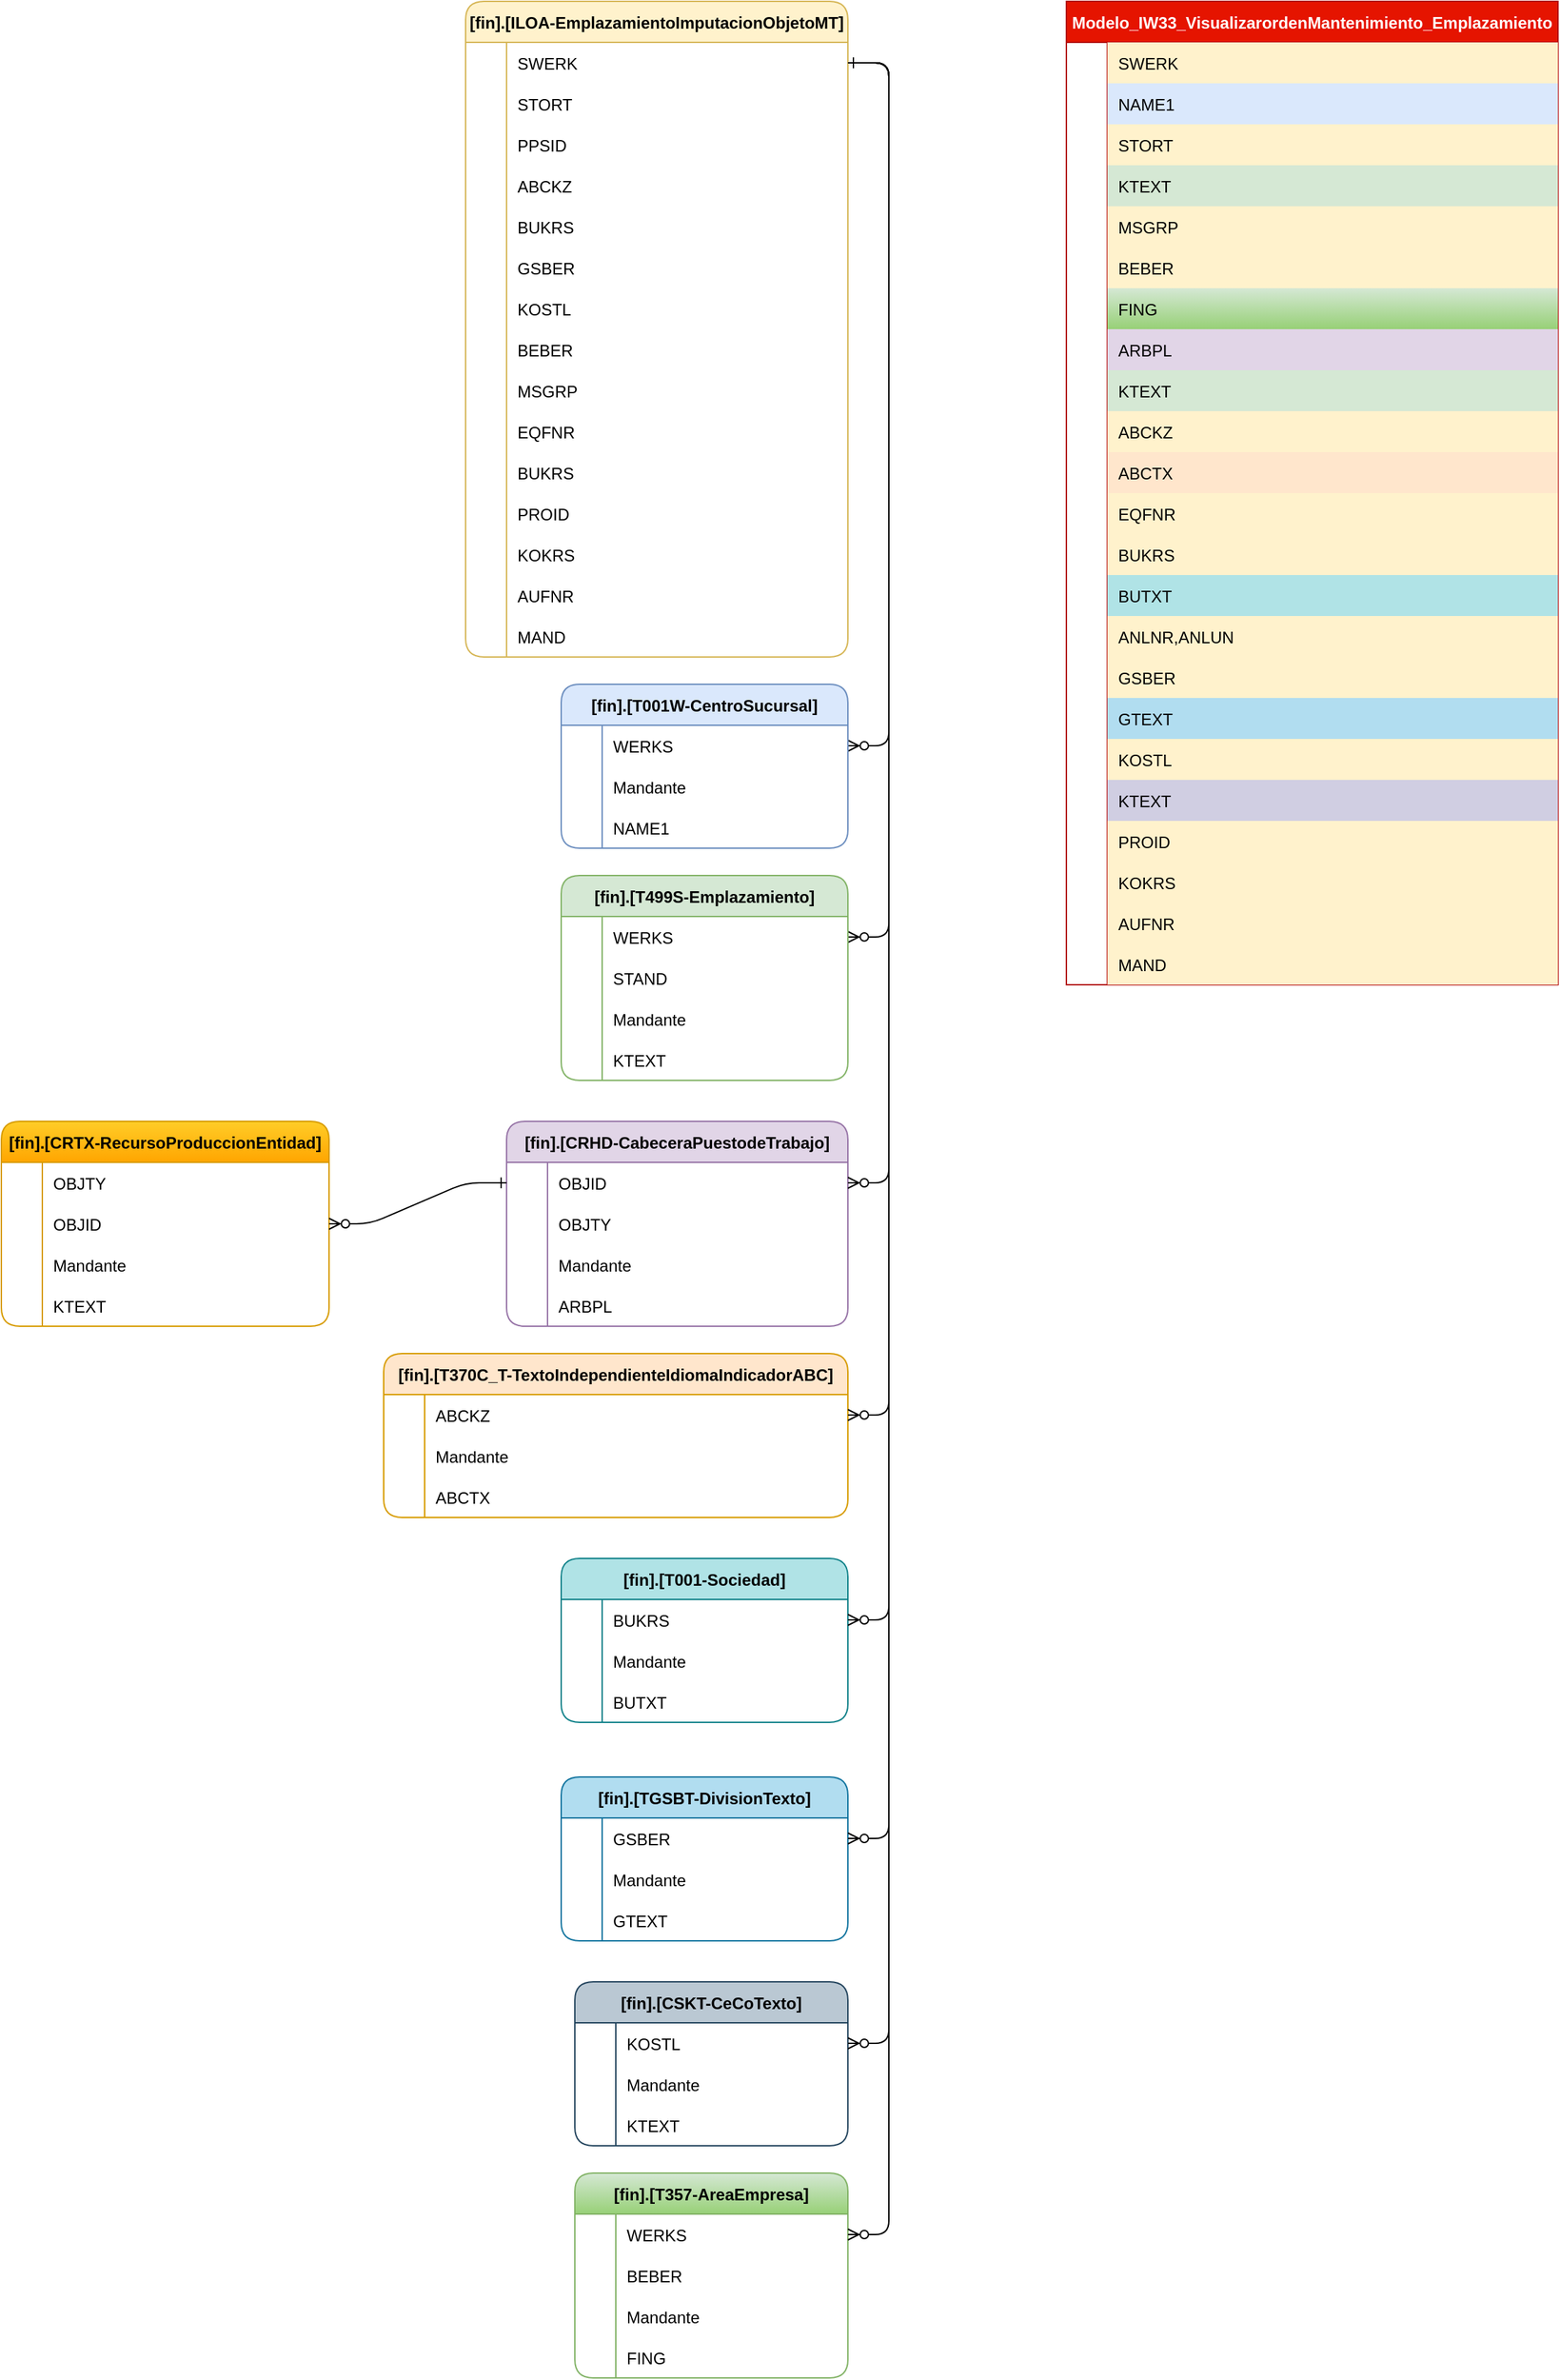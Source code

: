 <mxfile version="21.6.5" type="github">
  <diagram id="R2lEEEUBdFMjLlhIrx00" name="Page-1">
    <mxGraphModel dx="2273" dy="1919" grid="1" gridSize="10" guides="1" tooltips="1" connect="1" arrows="1" fold="1" page="1" pageScale="1" pageWidth="850" pageHeight="1100" math="0" shadow="0" extFonts="Permanent Marker^https://fonts.googleapis.com/css?family=Permanent+Marker">
      <root>
        <mxCell id="0" />
        <mxCell id="1" parent="0" />
        <mxCell id="C-vyLk0tnHw3VtMMgP7b-1" value="" style="edgeStyle=entityRelationEdgeStyle;endArrow=ERzeroToMany;startArrow=ERone;endFill=1;startFill=0;entryX=1;entryY=0.5;entryDx=0;entryDy=0;" parent="1" source="bIaP-Da7IG1KqsMs-INL-72" target="bIaP-Da7IG1KqsMs-INL-118" edge="1">
          <mxGeometry width="100" height="100" relative="1" as="geometry">
            <mxPoint x="80" y="-180" as="sourcePoint" />
            <mxPoint x="370" y="130" as="targetPoint" />
          </mxGeometry>
        </mxCell>
        <mxCell id="C-vyLk0tnHw3VtMMgP7b-12" value="" style="edgeStyle=entityRelationEdgeStyle;endArrow=ERzeroToMany;startArrow=ERone;endFill=1;startFill=0;exitX=1;exitY=0.5;exitDx=0;exitDy=0;entryX=1;entryY=0.5;entryDx=0;entryDy=0;" parent="1" source="bIaP-Da7IG1KqsMs-INL-72" target="bIaP-Da7IG1KqsMs-INL-128" edge="1">
          <mxGeometry width="100" height="100" relative="1" as="geometry">
            <mxPoint x="320" y="-290" as="sourcePoint" />
            <mxPoint x="390" y="40" as="targetPoint" />
          </mxGeometry>
        </mxCell>
        <mxCell id="bIaP-Da7IG1KqsMs-INL-1" value="Modelo_IW33_VisualizarordenMantenimiento_Emplazamiento" style="shape=table;startSize=30;container=1;collapsible=1;childLayout=tableLayout;fixedRows=1;rowLines=0;fontStyle=1;align=center;resizeLast=1;fillColor=#e51400;fontColor=#ffffff;strokeColor=#B20000;" vertex="1" parent="1">
          <mxGeometry x="440" y="-60" width="360" height="720" as="geometry" />
        </mxCell>
        <mxCell id="bIaP-Da7IG1KqsMs-INL-2" value="" style="shape=tableRow;horizontal=0;startSize=0;swimlaneHead=0;swimlaneBody=0;fillColor=none;collapsible=0;dropTarget=0;points=[[0,0.5],[1,0.5]];portConstraint=eastwest;strokeColor=inherit;top=0;left=0;right=0;bottom=0;" vertex="1" parent="bIaP-Da7IG1KqsMs-INL-1">
          <mxGeometry y="30" width="360" height="30" as="geometry" />
        </mxCell>
        <mxCell id="bIaP-Da7IG1KqsMs-INL-3" value="" style="shape=partialRectangle;overflow=hidden;connectable=0;fillColor=none;strokeColor=inherit;top=0;left=0;bottom=0;right=0;" vertex="1" parent="bIaP-Da7IG1KqsMs-INL-2">
          <mxGeometry width="30" height="30" as="geometry">
            <mxRectangle width="30" height="30" as="alternateBounds" />
          </mxGeometry>
        </mxCell>
        <mxCell id="bIaP-Da7IG1KqsMs-INL-4" value="SWERK" style="shape=partialRectangle;overflow=hidden;connectable=0;fillColor=#fff2cc;align=left;strokeColor=#d6b656;top=0;left=0;bottom=0;right=0;spacingLeft=6;" vertex="1" parent="bIaP-Da7IG1KqsMs-INL-2">
          <mxGeometry x="30" width="330" height="30" as="geometry">
            <mxRectangle width="330" height="30" as="alternateBounds" />
          </mxGeometry>
        </mxCell>
        <mxCell id="bIaP-Da7IG1KqsMs-INL-5" value="" style="shape=tableRow;horizontal=0;startSize=0;swimlaneHead=0;swimlaneBody=0;fillColor=none;collapsible=0;dropTarget=0;points=[[0,0.5],[1,0.5]];portConstraint=eastwest;strokeColor=inherit;top=0;left=0;right=0;bottom=0;" vertex="1" parent="bIaP-Da7IG1KqsMs-INL-1">
          <mxGeometry y="60" width="360" height="30" as="geometry" />
        </mxCell>
        <mxCell id="bIaP-Da7IG1KqsMs-INL-6" value="" style="shape=partialRectangle;overflow=hidden;connectable=0;fillColor=none;strokeColor=inherit;top=0;left=0;bottom=0;right=0;" vertex="1" parent="bIaP-Da7IG1KqsMs-INL-5">
          <mxGeometry width="30" height="30" as="geometry">
            <mxRectangle width="30" height="30" as="alternateBounds" />
          </mxGeometry>
        </mxCell>
        <mxCell id="bIaP-Da7IG1KqsMs-INL-7" value="NAME1" style="shape=partialRectangle;overflow=hidden;connectable=0;fillColor=#dae8fc;align=left;strokeColor=#6c8ebf;top=0;left=0;bottom=0;right=0;spacingLeft=6;" vertex="1" parent="bIaP-Da7IG1KqsMs-INL-5">
          <mxGeometry x="30" width="330" height="30" as="geometry">
            <mxRectangle width="330" height="30" as="alternateBounds" />
          </mxGeometry>
        </mxCell>
        <mxCell id="bIaP-Da7IG1KqsMs-INL-8" value="" style="shape=tableRow;horizontal=0;startSize=0;swimlaneHead=0;swimlaneBody=0;fillColor=none;collapsible=0;dropTarget=0;points=[[0,0.5],[1,0.5]];portConstraint=eastwest;strokeColor=inherit;top=0;left=0;right=0;bottom=0;" vertex="1" parent="bIaP-Da7IG1KqsMs-INL-1">
          <mxGeometry y="90" width="360" height="30" as="geometry" />
        </mxCell>
        <mxCell id="bIaP-Da7IG1KqsMs-INL-9" value="" style="shape=partialRectangle;overflow=hidden;connectable=0;fillColor=none;strokeColor=inherit;top=0;left=0;bottom=0;right=0;" vertex="1" parent="bIaP-Da7IG1KqsMs-INL-8">
          <mxGeometry width="30" height="30" as="geometry">
            <mxRectangle width="30" height="30" as="alternateBounds" />
          </mxGeometry>
        </mxCell>
        <mxCell id="bIaP-Da7IG1KqsMs-INL-10" value="STORT" style="shape=partialRectangle;overflow=hidden;connectable=0;fillColor=#fff2cc;align=left;strokeColor=#d6b656;top=0;left=0;bottom=0;right=0;spacingLeft=6;" vertex="1" parent="bIaP-Da7IG1KqsMs-INL-8">
          <mxGeometry x="30" width="330" height="30" as="geometry">
            <mxRectangle width="330" height="30" as="alternateBounds" />
          </mxGeometry>
        </mxCell>
        <mxCell id="bIaP-Da7IG1KqsMs-INL-11" value="" style="shape=tableRow;horizontal=0;startSize=0;swimlaneHead=0;swimlaneBody=0;fillColor=none;collapsible=0;dropTarget=0;points=[[0,0.5],[1,0.5]];portConstraint=eastwest;strokeColor=inherit;top=0;left=0;right=0;bottom=0;" vertex="1" parent="bIaP-Da7IG1KqsMs-INL-1">
          <mxGeometry y="120" width="360" height="30" as="geometry" />
        </mxCell>
        <mxCell id="bIaP-Da7IG1KqsMs-INL-12" value="" style="shape=partialRectangle;overflow=hidden;connectable=0;fillColor=none;strokeColor=inherit;top=0;left=0;bottom=0;right=0;" vertex="1" parent="bIaP-Da7IG1KqsMs-INL-11">
          <mxGeometry width="30" height="30" as="geometry">
            <mxRectangle width="30" height="30" as="alternateBounds" />
          </mxGeometry>
        </mxCell>
        <mxCell id="bIaP-Da7IG1KqsMs-INL-13" value="KTEXT" style="shape=partialRectangle;overflow=hidden;connectable=0;fillColor=#d5e8d4;align=left;strokeColor=#82b366;top=0;left=0;bottom=0;right=0;spacingLeft=6;" vertex="1" parent="bIaP-Da7IG1KqsMs-INL-11">
          <mxGeometry x="30" width="330" height="30" as="geometry">
            <mxRectangle width="330" height="30" as="alternateBounds" />
          </mxGeometry>
        </mxCell>
        <mxCell id="bIaP-Da7IG1KqsMs-INL-14" value="" style="shape=tableRow;horizontal=0;startSize=0;swimlaneHead=0;swimlaneBody=0;fillColor=none;collapsible=0;dropTarget=0;points=[[0,0.5],[1,0.5]];portConstraint=eastwest;strokeColor=inherit;top=0;left=0;right=0;bottom=0;" vertex="1" parent="bIaP-Da7IG1KqsMs-INL-1">
          <mxGeometry y="150" width="360" height="30" as="geometry" />
        </mxCell>
        <mxCell id="bIaP-Da7IG1KqsMs-INL-15" value="" style="shape=partialRectangle;overflow=hidden;connectable=0;fillColor=none;strokeColor=inherit;top=0;left=0;bottom=0;right=0;" vertex="1" parent="bIaP-Da7IG1KqsMs-INL-14">
          <mxGeometry width="30" height="30" as="geometry">
            <mxRectangle width="30" height="30" as="alternateBounds" />
          </mxGeometry>
        </mxCell>
        <mxCell id="bIaP-Da7IG1KqsMs-INL-16" value="MSGRP" style="shape=partialRectangle;overflow=hidden;connectable=0;fillColor=#fff2cc;align=left;strokeColor=#d6b656;top=0;left=0;bottom=0;right=0;spacingLeft=6;" vertex="1" parent="bIaP-Da7IG1KqsMs-INL-14">
          <mxGeometry x="30" width="330" height="30" as="geometry">
            <mxRectangle width="330" height="30" as="alternateBounds" />
          </mxGeometry>
        </mxCell>
        <mxCell id="bIaP-Da7IG1KqsMs-INL-17" value="" style="shape=tableRow;horizontal=0;startSize=0;swimlaneHead=0;swimlaneBody=0;fillColor=none;collapsible=0;dropTarget=0;points=[[0,0.5],[1,0.5]];portConstraint=eastwest;strokeColor=inherit;top=0;left=0;right=0;bottom=0;" vertex="1" parent="bIaP-Da7IG1KqsMs-INL-1">
          <mxGeometry y="180" width="360" height="30" as="geometry" />
        </mxCell>
        <mxCell id="bIaP-Da7IG1KqsMs-INL-18" value="" style="shape=partialRectangle;overflow=hidden;connectable=0;fillColor=none;strokeColor=inherit;top=0;left=0;bottom=0;right=0;" vertex="1" parent="bIaP-Da7IG1KqsMs-INL-17">
          <mxGeometry width="30" height="30" as="geometry">
            <mxRectangle width="30" height="30" as="alternateBounds" />
          </mxGeometry>
        </mxCell>
        <mxCell id="bIaP-Da7IG1KqsMs-INL-19" value="BEBER" style="shape=partialRectangle;overflow=hidden;connectable=0;fillColor=#fff2cc;align=left;strokeColor=#d6b656;top=0;left=0;bottom=0;right=0;spacingLeft=6;" vertex="1" parent="bIaP-Da7IG1KqsMs-INL-17">
          <mxGeometry x="30" width="330" height="30" as="geometry">
            <mxRectangle width="330" height="30" as="alternateBounds" />
          </mxGeometry>
        </mxCell>
        <mxCell id="bIaP-Da7IG1KqsMs-INL-20" value="" style="shape=tableRow;horizontal=0;startSize=0;swimlaneHead=0;swimlaneBody=0;fillColor=none;collapsible=0;dropTarget=0;points=[[0,0.5],[1,0.5]];portConstraint=eastwest;strokeColor=inherit;top=0;left=0;right=0;bottom=0;" vertex="1" parent="bIaP-Da7IG1KqsMs-INL-1">
          <mxGeometry y="210" width="360" height="30" as="geometry" />
        </mxCell>
        <mxCell id="bIaP-Da7IG1KqsMs-INL-21" value="" style="shape=partialRectangle;overflow=hidden;connectable=0;fillColor=none;strokeColor=inherit;top=0;left=0;bottom=0;right=0;" vertex="1" parent="bIaP-Da7IG1KqsMs-INL-20">
          <mxGeometry width="30" height="30" as="geometry">
            <mxRectangle width="30" height="30" as="alternateBounds" />
          </mxGeometry>
        </mxCell>
        <mxCell id="bIaP-Da7IG1KqsMs-INL-22" value="FING" style="shape=partialRectangle;overflow=hidden;connectable=0;fillColor=#d5e8d4;align=left;strokeColor=#82b366;top=0;left=0;bottom=0;right=0;spacingLeft=6;gradientColor=#97d077;" vertex="1" parent="bIaP-Da7IG1KqsMs-INL-20">
          <mxGeometry x="30" width="330" height="30" as="geometry">
            <mxRectangle width="330" height="30" as="alternateBounds" />
          </mxGeometry>
        </mxCell>
        <mxCell id="bIaP-Da7IG1KqsMs-INL-23" value="" style="shape=tableRow;horizontal=0;startSize=0;swimlaneHead=0;swimlaneBody=0;fillColor=none;collapsible=0;dropTarget=0;points=[[0,0.5],[1,0.5]];portConstraint=eastwest;strokeColor=inherit;top=0;left=0;right=0;bottom=0;" vertex="1" parent="bIaP-Da7IG1KqsMs-INL-1">
          <mxGeometry y="240" width="360" height="30" as="geometry" />
        </mxCell>
        <mxCell id="bIaP-Da7IG1KqsMs-INL-24" value="" style="shape=partialRectangle;overflow=hidden;connectable=0;fillColor=none;strokeColor=inherit;top=0;left=0;bottom=0;right=0;" vertex="1" parent="bIaP-Da7IG1KqsMs-INL-23">
          <mxGeometry width="30" height="30" as="geometry">
            <mxRectangle width="30" height="30" as="alternateBounds" />
          </mxGeometry>
        </mxCell>
        <mxCell id="bIaP-Da7IG1KqsMs-INL-25" value="ARBPL" style="shape=partialRectangle;overflow=hidden;connectable=0;fillColor=#e1d5e7;align=left;strokeColor=#9673a6;top=0;left=0;bottom=0;right=0;spacingLeft=6;" vertex="1" parent="bIaP-Da7IG1KqsMs-INL-23">
          <mxGeometry x="30" width="330" height="30" as="geometry">
            <mxRectangle width="330" height="30" as="alternateBounds" />
          </mxGeometry>
        </mxCell>
        <mxCell id="bIaP-Da7IG1KqsMs-INL-26" value="" style="shape=tableRow;horizontal=0;startSize=0;swimlaneHead=0;swimlaneBody=0;fillColor=none;collapsible=0;dropTarget=0;points=[[0,0.5],[1,0.5]];portConstraint=eastwest;strokeColor=inherit;top=0;left=0;right=0;bottom=0;" vertex="1" parent="bIaP-Da7IG1KqsMs-INL-1">
          <mxGeometry y="270" width="360" height="30" as="geometry" />
        </mxCell>
        <mxCell id="bIaP-Da7IG1KqsMs-INL-27" value="" style="shape=partialRectangle;overflow=hidden;connectable=0;fillColor=none;strokeColor=inherit;top=0;left=0;bottom=0;right=0;" vertex="1" parent="bIaP-Da7IG1KqsMs-INL-26">
          <mxGeometry width="30" height="30" as="geometry">
            <mxRectangle width="30" height="30" as="alternateBounds" />
          </mxGeometry>
        </mxCell>
        <mxCell id="bIaP-Da7IG1KqsMs-INL-28" value="KTEXT" style="shape=partialRectangle;overflow=hidden;connectable=0;fillColor=#d5e8d4;align=left;strokeColor=#82b366;top=0;left=0;bottom=0;right=0;spacingLeft=6;" vertex="1" parent="bIaP-Da7IG1KqsMs-INL-26">
          <mxGeometry x="30" width="330" height="30" as="geometry">
            <mxRectangle width="330" height="30" as="alternateBounds" />
          </mxGeometry>
        </mxCell>
        <mxCell id="bIaP-Da7IG1KqsMs-INL-29" value="" style="shape=tableRow;horizontal=0;startSize=0;swimlaneHead=0;swimlaneBody=0;fillColor=none;collapsible=0;dropTarget=0;points=[[0,0.5],[1,0.5]];portConstraint=eastwest;strokeColor=inherit;top=0;left=0;right=0;bottom=0;" vertex="1" parent="bIaP-Da7IG1KqsMs-INL-1">
          <mxGeometry y="300" width="360" height="30" as="geometry" />
        </mxCell>
        <mxCell id="bIaP-Da7IG1KqsMs-INL-30" value="" style="shape=partialRectangle;overflow=hidden;connectable=0;fillColor=none;strokeColor=inherit;top=0;left=0;bottom=0;right=0;" vertex="1" parent="bIaP-Da7IG1KqsMs-INL-29">
          <mxGeometry width="30" height="30" as="geometry">
            <mxRectangle width="30" height="30" as="alternateBounds" />
          </mxGeometry>
        </mxCell>
        <mxCell id="bIaP-Da7IG1KqsMs-INL-31" value="ABCKZ" style="shape=partialRectangle;overflow=hidden;connectable=0;fillColor=#fff2cc;align=left;strokeColor=#d6b656;top=0;left=0;bottom=0;right=0;spacingLeft=6;" vertex="1" parent="bIaP-Da7IG1KqsMs-INL-29">
          <mxGeometry x="30" width="330" height="30" as="geometry">
            <mxRectangle width="330" height="30" as="alternateBounds" />
          </mxGeometry>
        </mxCell>
        <mxCell id="bIaP-Da7IG1KqsMs-INL-32" value="" style="shape=tableRow;horizontal=0;startSize=0;swimlaneHead=0;swimlaneBody=0;fillColor=none;collapsible=0;dropTarget=0;points=[[0,0.5],[1,0.5]];portConstraint=eastwest;strokeColor=inherit;top=0;left=0;right=0;bottom=0;" vertex="1" parent="bIaP-Da7IG1KqsMs-INL-1">
          <mxGeometry y="330" width="360" height="30" as="geometry" />
        </mxCell>
        <mxCell id="bIaP-Da7IG1KqsMs-INL-33" value="" style="shape=partialRectangle;overflow=hidden;connectable=0;fillColor=none;strokeColor=inherit;top=0;left=0;bottom=0;right=0;" vertex="1" parent="bIaP-Da7IG1KqsMs-INL-32">
          <mxGeometry width="30" height="30" as="geometry">
            <mxRectangle width="30" height="30" as="alternateBounds" />
          </mxGeometry>
        </mxCell>
        <mxCell id="bIaP-Da7IG1KqsMs-INL-34" value="ABCTX" style="shape=partialRectangle;overflow=hidden;connectable=0;fillColor=#ffe6cc;align=left;strokeColor=#d79b00;top=0;left=0;bottom=0;right=0;spacingLeft=6;" vertex="1" parent="bIaP-Da7IG1KqsMs-INL-32">
          <mxGeometry x="30" width="330" height="30" as="geometry">
            <mxRectangle width="330" height="30" as="alternateBounds" />
          </mxGeometry>
        </mxCell>
        <mxCell id="bIaP-Da7IG1KqsMs-INL-35" value="" style="shape=tableRow;horizontal=0;startSize=0;swimlaneHead=0;swimlaneBody=0;fillColor=none;collapsible=0;dropTarget=0;points=[[0,0.5],[1,0.5]];portConstraint=eastwest;strokeColor=inherit;top=0;left=0;right=0;bottom=0;" vertex="1" parent="bIaP-Da7IG1KqsMs-INL-1">
          <mxGeometry y="360" width="360" height="30" as="geometry" />
        </mxCell>
        <mxCell id="bIaP-Da7IG1KqsMs-INL-36" value="" style="shape=partialRectangle;overflow=hidden;connectable=0;fillColor=none;strokeColor=inherit;top=0;left=0;bottom=0;right=0;" vertex="1" parent="bIaP-Da7IG1KqsMs-INL-35">
          <mxGeometry width="30" height="30" as="geometry">
            <mxRectangle width="30" height="30" as="alternateBounds" />
          </mxGeometry>
        </mxCell>
        <mxCell id="bIaP-Da7IG1KqsMs-INL-37" value="EQFNR" style="shape=partialRectangle;overflow=hidden;connectable=0;fillColor=#fff2cc;align=left;strokeColor=#d6b656;top=0;left=0;bottom=0;right=0;spacingLeft=6;" vertex="1" parent="bIaP-Da7IG1KqsMs-INL-35">
          <mxGeometry x="30" width="330" height="30" as="geometry">
            <mxRectangle width="330" height="30" as="alternateBounds" />
          </mxGeometry>
        </mxCell>
        <mxCell id="bIaP-Da7IG1KqsMs-INL-38" value="" style="shape=tableRow;horizontal=0;startSize=0;swimlaneHead=0;swimlaneBody=0;fillColor=none;collapsible=0;dropTarget=0;points=[[0,0.5],[1,0.5]];portConstraint=eastwest;strokeColor=inherit;top=0;left=0;right=0;bottom=0;" vertex="1" parent="bIaP-Da7IG1KqsMs-INL-1">
          <mxGeometry y="390" width="360" height="30" as="geometry" />
        </mxCell>
        <mxCell id="bIaP-Da7IG1KqsMs-INL-39" value="" style="shape=partialRectangle;overflow=hidden;connectable=0;fillColor=none;strokeColor=inherit;top=0;left=0;bottom=0;right=0;" vertex="1" parent="bIaP-Da7IG1KqsMs-INL-38">
          <mxGeometry width="30" height="30" as="geometry">
            <mxRectangle width="30" height="30" as="alternateBounds" />
          </mxGeometry>
        </mxCell>
        <mxCell id="bIaP-Da7IG1KqsMs-INL-40" value="BUKRS" style="shape=partialRectangle;overflow=hidden;connectable=0;fillColor=#fff2cc;align=left;strokeColor=#d6b656;top=0;left=0;bottom=0;right=0;spacingLeft=6;" vertex="1" parent="bIaP-Da7IG1KqsMs-INL-38">
          <mxGeometry x="30" width="330" height="30" as="geometry">
            <mxRectangle width="330" height="30" as="alternateBounds" />
          </mxGeometry>
        </mxCell>
        <mxCell id="bIaP-Da7IG1KqsMs-INL-41" value="" style="shape=tableRow;horizontal=0;startSize=0;swimlaneHead=0;swimlaneBody=0;fillColor=none;collapsible=0;dropTarget=0;points=[[0,0.5],[1,0.5]];portConstraint=eastwest;strokeColor=inherit;top=0;left=0;right=0;bottom=0;" vertex="1" parent="bIaP-Da7IG1KqsMs-INL-1">
          <mxGeometry y="420" width="360" height="30" as="geometry" />
        </mxCell>
        <mxCell id="bIaP-Da7IG1KqsMs-INL-42" value="" style="shape=partialRectangle;overflow=hidden;connectable=0;fillColor=none;strokeColor=inherit;top=0;left=0;bottom=0;right=0;" vertex="1" parent="bIaP-Da7IG1KqsMs-INL-41">
          <mxGeometry width="30" height="30" as="geometry">
            <mxRectangle width="30" height="30" as="alternateBounds" />
          </mxGeometry>
        </mxCell>
        <mxCell id="bIaP-Da7IG1KqsMs-INL-43" value="BUTXT" style="shape=partialRectangle;overflow=hidden;connectable=0;fillColor=#b0e3e6;align=left;strokeColor=#0e8088;top=0;left=0;bottom=0;right=0;spacingLeft=6;" vertex="1" parent="bIaP-Da7IG1KqsMs-INL-41">
          <mxGeometry x="30" width="330" height="30" as="geometry">
            <mxRectangle width="330" height="30" as="alternateBounds" />
          </mxGeometry>
        </mxCell>
        <mxCell id="bIaP-Da7IG1KqsMs-INL-44" value="" style="shape=tableRow;horizontal=0;startSize=0;swimlaneHead=0;swimlaneBody=0;fillColor=none;collapsible=0;dropTarget=0;points=[[0,0.5],[1,0.5]];portConstraint=eastwest;strokeColor=inherit;top=0;left=0;right=0;bottom=0;" vertex="1" parent="bIaP-Da7IG1KqsMs-INL-1">
          <mxGeometry y="450" width="360" height="30" as="geometry" />
        </mxCell>
        <mxCell id="bIaP-Da7IG1KqsMs-INL-45" value="" style="shape=partialRectangle;overflow=hidden;connectable=0;fillColor=none;strokeColor=inherit;top=0;left=0;bottom=0;right=0;" vertex="1" parent="bIaP-Da7IG1KqsMs-INL-44">
          <mxGeometry width="30" height="30" as="geometry">
            <mxRectangle width="30" height="30" as="alternateBounds" />
          </mxGeometry>
        </mxCell>
        <mxCell id="bIaP-Da7IG1KqsMs-INL-46" value="ANLNR,ANLUN" style="shape=partialRectangle;overflow=hidden;connectable=0;fillColor=#fff2cc;align=left;strokeColor=#d6b656;top=0;left=0;bottom=0;right=0;spacingLeft=6;" vertex="1" parent="bIaP-Da7IG1KqsMs-INL-44">
          <mxGeometry x="30" width="330" height="30" as="geometry">
            <mxRectangle width="330" height="30" as="alternateBounds" />
          </mxGeometry>
        </mxCell>
        <mxCell id="bIaP-Da7IG1KqsMs-INL-47" value="" style="shape=tableRow;horizontal=0;startSize=0;swimlaneHead=0;swimlaneBody=0;fillColor=none;collapsible=0;dropTarget=0;points=[[0,0.5],[1,0.5]];portConstraint=eastwest;strokeColor=inherit;top=0;left=0;right=0;bottom=0;" vertex="1" parent="bIaP-Da7IG1KqsMs-INL-1">
          <mxGeometry y="480" width="360" height="30" as="geometry" />
        </mxCell>
        <mxCell id="bIaP-Da7IG1KqsMs-INL-48" value="" style="shape=partialRectangle;overflow=hidden;connectable=0;fillColor=none;strokeColor=inherit;top=0;left=0;bottom=0;right=0;" vertex="1" parent="bIaP-Da7IG1KqsMs-INL-47">
          <mxGeometry width="30" height="30" as="geometry">
            <mxRectangle width="30" height="30" as="alternateBounds" />
          </mxGeometry>
        </mxCell>
        <mxCell id="bIaP-Da7IG1KqsMs-INL-49" value="GSBER" style="shape=partialRectangle;overflow=hidden;connectable=0;fillColor=#fff2cc;align=left;strokeColor=#d6b656;top=0;left=0;bottom=0;right=0;spacingLeft=6;" vertex="1" parent="bIaP-Da7IG1KqsMs-INL-47">
          <mxGeometry x="30" width="330" height="30" as="geometry">
            <mxRectangle width="330" height="30" as="alternateBounds" />
          </mxGeometry>
        </mxCell>
        <mxCell id="bIaP-Da7IG1KqsMs-INL-50" value="" style="shape=tableRow;horizontal=0;startSize=0;swimlaneHead=0;swimlaneBody=0;fillColor=none;collapsible=0;dropTarget=0;points=[[0,0.5],[1,0.5]];portConstraint=eastwest;strokeColor=inherit;top=0;left=0;right=0;bottom=0;" vertex="1" parent="bIaP-Da7IG1KqsMs-INL-1">
          <mxGeometry y="510" width="360" height="30" as="geometry" />
        </mxCell>
        <mxCell id="bIaP-Da7IG1KqsMs-INL-51" value="" style="shape=partialRectangle;overflow=hidden;connectable=0;fillColor=none;strokeColor=inherit;top=0;left=0;bottom=0;right=0;" vertex="1" parent="bIaP-Da7IG1KqsMs-INL-50">
          <mxGeometry width="30" height="30" as="geometry">
            <mxRectangle width="30" height="30" as="alternateBounds" />
          </mxGeometry>
        </mxCell>
        <mxCell id="bIaP-Da7IG1KqsMs-INL-52" value="GTEXT" style="shape=partialRectangle;overflow=hidden;connectable=0;fillColor=#b1ddf0;align=left;strokeColor=#10739e;top=0;left=0;bottom=0;right=0;spacingLeft=6;" vertex="1" parent="bIaP-Da7IG1KqsMs-INL-50">
          <mxGeometry x="30" width="330" height="30" as="geometry">
            <mxRectangle width="330" height="30" as="alternateBounds" />
          </mxGeometry>
        </mxCell>
        <mxCell id="bIaP-Da7IG1KqsMs-INL-53" value="" style="shape=tableRow;horizontal=0;startSize=0;swimlaneHead=0;swimlaneBody=0;fillColor=none;collapsible=0;dropTarget=0;points=[[0,0.5],[1,0.5]];portConstraint=eastwest;strokeColor=inherit;top=0;left=0;right=0;bottom=0;" vertex="1" parent="bIaP-Da7IG1KqsMs-INL-1">
          <mxGeometry y="540" width="360" height="30" as="geometry" />
        </mxCell>
        <mxCell id="bIaP-Da7IG1KqsMs-INL-54" value="" style="shape=partialRectangle;overflow=hidden;connectable=0;fillColor=none;strokeColor=inherit;top=0;left=0;bottom=0;right=0;" vertex="1" parent="bIaP-Da7IG1KqsMs-INL-53">
          <mxGeometry width="30" height="30" as="geometry">
            <mxRectangle width="30" height="30" as="alternateBounds" />
          </mxGeometry>
        </mxCell>
        <mxCell id="bIaP-Da7IG1KqsMs-INL-55" value="KOSTL" style="shape=partialRectangle;overflow=hidden;connectable=0;fillColor=#fff2cc;align=left;strokeColor=#d6b656;top=0;left=0;bottom=0;right=0;spacingLeft=6;" vertex="1" parent="bIaP-Da7IG1KqsMs-INL-53">
          <mxGeometry x="30" width="330" height="30" as="geometry">
            <mxRectangle width="330" height="30" as="alternateBounds" />
          </mxGeometry>
        </mxCell>
        <mxCell id="bIaP-Da7IG1KqsMs-INL-56" value="" style="shape=tableRow;horizontal=0;startSize=0;swimlaneHead=0;swimlaneBody=0;fillColor=none;collapsible=0;dropTarget=0;points=[[0,0.5],[1,0.5]];portConstraint=eastwest;strokeColor=inherit;top=0;left=0;right=0;bottom=0;" vertex="1" parent="bIaP-Da7IG1KqsMs-INL-1">
          <mxGeometry y="570" width="360" height="30" as="geometry" />
        </mxCell>
        <mxCell id="bIaP-Da7IG1KqsMs-INL-57" value="" style="shape=partialRectangle;overflow=hidden;connectable=0;fillColor=none;strokeColor=inherit;top=0;left=0;bottom=0;right=0;" vertex="1" parent="bIaP-Da7IG1KqsMs-INL-56">
          <mxGeometry width="30" height="30" as="geometry">
            <mxRectangle width="30" height="30" as="alternateBounds" />
          </mxGeometry>
        </mxCell>
        <mxCell id="bIaP-Da7IG1KqsMs-INL-58" value="KTEXT" style="shape=partialRectangle;overflow=hidden;connectable=0;fillColor=#d0cee2;align=left;strokeColor=#56517e;top=0;left=0;bottom=0;right=0;spacingLeft=6;" vertex="1" parent="bIaP-Da7IG1KqsMs-INL-56">
          <mxGeometry x="30" width="330" height="30" as="geometry">
            <mxRectangle width="330" height="30" as="alternateBounds" />
          </mxGeometry>
        </mxCell>
        <mxCell id="bIaP-Da7IG1KqsMs-INL-59" value="" style="shape=tableRow;horizontal=0;startSize=0;swimlaneHead=0;swimlaneBody=0;fillColor=none;collapsible=0;dropTarget=0;points=[[0,0.5],[1,0.5]];portConstraint=eastwest;strokeColor=inherit;top=0;left=0;right=0;bottom=0;" vertex="1" parent="bIaP-Da7IG1KqsMs-INL-1">
          <mxGeometry y="600" width="360" height="30" as="geometry" />
        </mxCell>
        <mxCell id="bIaP-Da7IG1KqsMs-INL-60" value="" style="shape=partialRectangle;overflow=hidden;connectable=0;fillColor=none;strokeColor=inherit;top=0;left=0;bottom=0;right=0;" vertex="1" parent="bIaP-Da7IG1KqsMs-INL-59">
          <mxGeometry width="30" height="30" as="geometry">
            <mxRectangle width="30" height="30" as="alternateBounds" />
          </mxGeometry>
        </mxCell>
        <mxCell id="bIaP-Da7IG1KqsMs-INL-61" value="PROID" style="shape=partialRectangle;overflow=hidden;connectable=0;fillColor=#fff2cc;align=left;strokeColor=#d6b656;top=0;left=0;bottom=0;right=0;spacingLeft=6;" vertex="1" parent="bIaP-Da7IG1KqsMs-INL-59">
          <mxGeometry x="30" width="330" height="30" as="geometry">
            <mxRectangle width="330" height="30" as="alternateBounds" />
          </mxGeometry>
        </mxCell>
        <mxCell id="bIaP-Da7IG1KqsMs-INL-223" value="" style="shape=tableRow;horizontal=0;startSize=0;swimlaneHead=0;swimlaneBody=0;fillColor=none;collapsible=0;dropTarget=0;points=[[0,0.5],[1,0.5]];portConstraint=eastwest;strokeColor=inherit;top=0;left=0;right=0;bottom=0;" vertex="1" parent="bIaP-Da7IG1KqsMs-INL-1">
          <mxGeometry y="630" width="360" height="30" as="geometry" />
        </mxCell>
        <mxCell id="bIaP-Da7IG1KqsMs-INL-224" value="" style="shape=partialRectangle;overflow=hidden;connectable=0;fillColor=none;strokeColor=inherit;top=0;left=0;bottom=0;right=0;" vertex="1" parent="bIaP-Da7IG1KqsMs-INL-223">
          <mxGeometry width="30" height="30" as="geometry">
            <mxRectangle width="30" height="30" as="alternateBounds" />
          </mxGeometry>
        </mxCell>
        <mxCell id="bIaP-Da7IG1KqsMs-INL-225" value="KOKRS" style="shape=partialRectangle;overflow=hidden;connectable=0;fillColor=#fff2cc;align=left;strokeColor=#d6b656;top=0;left=0;bottom=0;right=0;spacingLeft=6;" vertex="1" parent="bIaP-Da7IG1KqsMs-INL-223">
          <mxGeometry x="30" width="330" height="30" as="geometry">
            <mxRectangle width="330" height="30" as="alternateBounds" />
          </mxGeometry>
        </mxCell>
        <mxCell id="bIaP-Da7IG1KqsMs-INL-65" value="" style="shape=tableRow;horizontal=0;startSize=0;swimlaneHead=0;swimlaneBody=0;fillColor=none;collapsible=0;dropTarget=0;points=[[0,0.5],[1,0.5]];portConstraint=eastwest;strokeColor=inherit;top=0;left=0;right=0;bottom=0;" vertex="1" parent="bIaP-Da7IG1KqsMs-INL-1">
          <mxGeometry y="660" width="360" height="30" as="geometry" />
        </mxCell>
        <mxCell id="bIaP-Da7IG1KqsMs-INL-66" value="" style="shape=partialRectangle;overflow=hidden;connectable=0;fillColor=none;strokeColor=inherit;top=0;left=0;bottom=0;right=0;" vertex="1" parent="bIaP-Da7IG1KqsMs-INL-65">
          <mxGeometry width="30" height="30" as="geometry">
            <mxRectangle width="30" height="30" as="alternateBounds" />
          </mxGeometry>
        </mxCell>
        <mxCell id="bIaP-Da7IG1KqsMs-INL-67" value="AUFNR" style="shape=partialRectangle;overflow=hidden;connectable=0;fillColor=#fff2cc;align=left;strokeColor=#d6b656;top=0;left=0;bottom=0;right=0;spacingLeft=6;" vertex="1" parent="bIaP-Da7IG1KqsMs-INL-65">
          <mxGeometry x="30" width="330" height="30" as="geometry">
            <mxRectangle width="330" height="30" as="alternateBounds" />
          </mxGeometry>
        </mxCell>
        <mxCell id="bIaP-Da7IG1KqsMs-INL-68" value="" style="shape=tableRow;horizontal=0;startSize=0;swimlaneHead=0;swimlaneBody=0;fillColor=none;collapsible=0;dropTarget=0;points=[[0,0.5],[1,0.5]];portConstraint=eastwest;strokeColor=inherit;top=0;left=0;right=0;bottom=0;" vertex="1" parent="bIaP-Da7IG1KqsMs-INL-1">
          <mxGeometry y="690" width="360" height="30" as="geometry" />
        </mxCell>
        <mxCell id="bIaP-Da7IG1KqsMs-INL-69" value="" style="shape=partialRectangle;overflow=hidden;connectable=0;fillColor=none;strokeColor=inherit;top=0;left=0;bottom=0;right=0;" vertex="1" parent="bIaP-Da7IG1KqsMs-INL-68">
          <mxGeometry width="30" height="30" as="geometry">
            <mxRectangle width="30" height="30" as="alternateBounds" />
          </mxGeometry>
        </mxCell>
        <mxCell id="bIaP-Da7IG1KqsMs-INL-70" value="MAND" style="shape=partialRectangle;overflow=hidden;connectable=0;fillColor=#fff2cc;align=left;strokeColor=#d6b656;top=0;left=0;bottom=0;right=0;spacingLeft=6;" vertex="1" parent="bIaP-Da7IG1KqsMs-INL-68">
          <mxGeometry x="30" width="330" height="30" as="geometry">
            <mxRectangle width="330" height="30" as="alternateBounds" />
          </mxGeometry>
        </mxCell>
        <mxCell id="bIaP-Da7IG1KqsMs-INL-71" value="[fin].[ILOA-EmplazamientoImputacionObjetoMT]" style="shape=table;startSize=30;container=1;collapsible=1;childLayout=tableLayout;fixedRows=1;rowLines=0;fontStyle=1;align=center;resizeLast=1;rounded=1;fillColor=#fff2cc;strokeColor=#d6b656;" vertex="1" parent="1">
          <mxGeometry y="-60" width="280" height="480" as="geometry" />
        </mxCell>
        <mxCell id="bIaP-Da7IG1KqsMs-INL-72" value="" style="shape=tableRow;horizontal=0;startSize=0;swimlaneHead=0;swimlaneBody=0;fillColor=none;collapsible=0;dropTarget=0;points=[[0,0.5],[1,0.5]];portConstraint=eastwest;strokeColor=inherit;top=0;left=0;right=0;bottom=0;" vertex="1" parent="bIaP-Da7IG1KqsMs-INL-71">
          <mxGeometry y="30" width="280" height="30" as="geometry" />
        </mxCell>
        <mxCell id="bIaP-Da7IG1KqsMs-INL-73" value="" style="shape=partialRectangle;overflow=hidden;connectable=0;fillColor=none;strokeColor=inherit;top=0;left=0;bottom=0;right=0;" vertex="1" parent="bIaP-Da7IG1KqsMs-INL-72">
          <mxGeometry width="30" height="30" as="geometry">
            <mxRectangle width="30" height="30" as="alternateBounds" />
          </mxGeometry>
        </mxCell>
        <mxCell id="bIaP-Da7IG1KqsMs-INL-74" value="SWERK" style="shape=partialRectangle;overflow=hidden;connectable=0;fillColor=none;align=left;strokeColor=inherit;top=0;left=0;bottom=0;right=0;spacingLeft=6;" vertex="1" parent="bIaP-Da7IG1KqsMs-INL-72">
          <mxGeometry x="30" width="250" height="30" as="geometry">
            <mxRectangle width="250" height="30" as="alternateBounds" />
          </mxGeometry>
        </mxCell>
        <mxCell id="bIaP-Da7IG1KqsMs-INL-75" value="" style="shape=tableRow;horizontal=0;startSize=0;swimlaneHead=0;swimlaneBody=0;fillColor=none;collapsible=0;dropTarget=0;points=[[0,0.5],[1,0.5]];portConstraint=eastwest;strokeColor=inherit;top=0;left=0;right=0;bottom=0;" vertex="1" parent="bIaP-Da7IG1KqsMs-INL-71">
          <mxGeometry y="60" width="280" height="30" as="geometry" />
        </mxCell>
        <mxCell id="bIaP-Da7IG1KqsMs-INL-76" value="" style="shape=partialRectangle;overflow=hidden;connectable=0;fillColor=none;strokeColor=inherit;top=0;left=0;bottom=0;right=0;" vertex="1" parent="bIaP-Da7IG1KqsMs-INL-75">
          <mxGeometry width="30" height="30" as="geometry">
            <mxRectangle width="30" height="30" as="alternateBounds" />
          </mxGeometry>
        </mxCell>
        <mxCell id="bIaP-Da7IG1KqsMs-INL-77" value="STORT" style="shape=partialRectangle;overflow=hidden;connectable=0;fillColor=none;align=left;strokeColor=inherit;top=0;left=0;bottom=0;right=0;spacingLeft=6;" vertex="1" parent="bIaP-Da7IG1KqsMs-INL-75">
          <mxGeometry x="30" width="250" height="30" as="geometry">
            <mxRectangle width="250" height="30" as="alternateBounds" />
          </mxGeometry>
        </mxCell>
        <mxCell id="bIaP-Da7IG1KqsMs-INL-78" value="" style="shape=tableRow;horizontal=0;startSize=0;swimlaneHead=0;swimlaneBody=0;fillColor=none;collapsible=0;dropTarget=0;points=[[0,0.5],[1,0.5]];portConstraint=eastwest;strokeColor=inherit;top=0;left=0;right=0;bottom=0;" vertex="1" parent="bIaP-Da7IG1KqsMs-INL-71">
          <mxGeometry y="90" width="280" height="30" as="geometry" />
        </mxCell>
        <mxCell id="bIaP-Da7IG1KqsMs-INL-79" value="" style="shape=partialRectangle;overflow=hidden;connectable=0;fillColor=none;strokeColor=inherit;top=0;left=0;bottom=0;right=0;" vertex="1" parent="bIaP-Da7IG1KqsMs-INL-78">
          <mxGeometry width="30" height="30" as="geometry">
            <mxRectangle width="30" height="30" as="alternateBounds" />
          </mxGeometry>
        </mxCell>
        <mxCell id="bIaP-Da7IG1KqsMs-INL-80" value="PPSID" style="shape=partialRectangle;overflow=hidden;connectable=0;fillColor=none;align=left;strokeColor=inherit;top=0;left=0;bottom=0;right=0;spacingLeft=6;" vertex="1" parent="bIaP-Da7IG1KqsMs-INL-78">
          <mxGeometry x="30" width="250" height="30" as="geometry">
            <mxRectangle width="250" height="30" as="alternateBounds" />
          </mxGeometry>
        </mxCell>
        <mxCell id="bIaP-Da7IG1KqsMs-INL-81" value="" style="shape=tableRow;horizontal=0;startSize=0;swimlaneHead=0;swimlaneBody=0;fillColor=none;collapsible=0;dropTarget=0;points=[[0,0.5],[1,0.5]];portConstraint=eastwest;strokeColor=inherit;top=0;left=0;right=0;bottom=0;" vertex="1" parent="bIaP-Da7IG1KqsMs-INL-71">
          <mxGeometry y="120" width="280" height="30" as="geometry" />
        </mxCell>
        <mxCell id="bIaP-Da7IG1KqsMs-INL-82" value="" style="shape=partialRectangle;overflow=hidden;connectable=0;fillColor=none;strokeColor=inherit;top=0;left=0;bottom=0;right=0;" vertex="1" parent="bIaP-Da7IG1KqsMs-INL-81">
          <mxGeometry width="30" height="30" as="geometry">
            <mxRectangle width="30" height="30" as="alternateBounds" />
          </mxGeometry>
        </mxCell>
        <mxCell id="bIaP-Da7IG1KqsMs-INL-83" value="ABCKZ" style="shape=partialRectangle;overflow=hidden;connectable=0;fillColor=none;align=left;strokeColor=inherit;top=0;left=0;bottom=0;right=0;spacingLeft=6;" vertex="1" parent="bIaP-Da7IG1KqsMs-INL-81">
          <mxGeometry x="30" width="250" height="30" as="geometry">
            <mxRectangle width="250" height="30" as="alternateBounds" />
          </mxGeometry>
        </mxCell>
        <mxCell id="bIaP-Da7IG1KqsMs-INL-84" value="" style="shape=tableRow;horizontal=0;startSize=0;swimlaneHead=0;swimlaneBody=0;fillColor=none;collapsible=0;dropTarget=0;points=[[0,0.5],[1,0.5]];portConstraint=eastwest;strokeColor=inherit;top=0;left=0;right=0;bottom=0;" vertex="1" parent="bIaP-Da7IG1KqsMs-INL-71">
          <mxGeometry y="150" width="280" height="30" as="geometry" />
        </mxCell>
        <mxCell id="bIaP-Da7IG1KqsMs-INL-85" value="" style="shape=partialRectangle;overflow=hidden;connectable=0;fillColor=none;strokeColor=inherit;top=0;left=0;bottom=0;right=0;" vertex="1" parent="bIaP-Da7IG1KqsMs-INL-84">
          <mxGeometry width="30" height="30" as="geometry">
            <mxRectangle width="30" height="30" as="alternateBounds" />
          </mxGeometry>
        </mxCell>
        <mxCell id="bIaP-Da7IG1KqsMs-INL-86" value="BUKRS" style="shape=partialRectangle;overflow=hidden;connectable=0;fillColor=none;align=left;strokeColor=inherit;top=0;left=0;bottom=0;right=0;spacingLeft=6;" vertex="1" parent="bIaP-Da7IG1KqsMs-INL-84">
          <mxGeometry x="30" width="250" height="30" as="geometry">
            <mxRectangle width="250" height="30" as="alternateBounds" />
          </mxGeometry>
        </mxCell>
        <mxCell id="bIaP-Da7IG1KqsMs-INL-87" value="" style="shape=tableRow;horizontal=0;startSize=0;swimlaneHead=0;swimlaneBody=0;fillColor=none;collapsible=0;dropTarget=0;points=[[0,0.5],[1,0.5]];portConstraint=eastwest;strokeColor=inherit;top=0;left=0;right=0;bottom=0;" vertex="1" parent="bIaP-Da7IG1KqsMs-INL-71">
          <mxGeometry y="180" width="280" height="30" as="geometry" />
        </mxCell>
        <mxCell id="bIaP-Da7IG1KqsMs-INL-88" value="" style="shape=partialRectangle;overflow=hidden;connectable=0;fillColor=none;strokeColor=inherit;top=0;left=0;bottom=0;right=0;" vertex="1" parent="bIaP-Da7IG1KqsMs-INL-87">
          <mxGeometry width="30" height="30" as="geometry">
            <mxRectangle width="30" height="30" as="alternateBounds" />
          </mxGeometry>
        </mxCell>
        <mxCell id="bIaP-Da7IG1KqsMs-INL-89" value="GSBER" style="shape=partialRectangle;overflow=hidden;connectable=0;fillColor=none;align=left;strokeColor=inherit;top=0;left=0;bottom=0;right=0;spacingLeft=6;" vertex="1" parent="bIaP-Da7IG1KqsMs-INL-87">
          <mxGeometry x="30" width="250" height="30" as="geometry">
            <mxRectangle width="250" height="30" as="alternateBounds" />
          </mxGeometry>
        </mxCell>
        <mxCell id="bIaP-Da7IG1KqsMs-INL-90" value="" style="shape=tableRow;horizontal=0;startSize=0;swimlaneHead=0;swimlaneBody=0;fillColor=none;collapsible=0;dropTarget=0;points=[[0,0.5],[1,0.5]];portConstraint=eastwest;strokeColor=inherit;top=0;left=0;right=0;bottom=0;" vertex="1" parent="bIaP-Da7IG1KqsMs-INL-71">
          <mxGeometry y="210" width="280" height="30" as="geometry" />
        </mxCell>
        <mxCell id="bIaP-Da7IG1KqsMs-INL-91" value="" style="shape=partialRectangle;overflow=hidden;connectable=0;fillColor=none;strokeColor=inherit;top=0;left=0;bottom=0;right=0;" vertex="1" parent="bIaP-Da7IG1KqsMs-INL-90">
          <mxGeometry width="30" height="30" as="geometry">
            <mxRectangle width="30" height="30" as="alternateBounds" />
          </mxGeometry>
        </mxCell>
        <mxCell id="bIaP-Da7IG1KqsMs-INL-92" value="KOSTL" style="shape=partialRectangle;overflow=hidden;connectable=0;fillColor=none;align=left;strokeColor=inherit;top=0;left=0;bottom=0;right=0;spacingLeft=6;" vertex="1" parent="bIaP-Da7IG1KqsMs-INL-90">
          <mxGeometry x="30" width="250" height="30" as="geometry">
            <mxRectangle width="250" height="30" as="alternateBounds" />
          </mxGeometry>
        </mxCell>
        <mxCell id="bIaP-Da7IG1KqsMs-INL-93" value="" style="shape=tableRow;horizontal=0;startSize=0;swimlaneHead=0;swimlaneBody=0;fillColor=none;collapsible=0;dropTarget=0;points=[[0,0.5],[1,0.5]];portConstraint=eastwest;strokeColor=inherit;top=0;left=0;right=0;bottom=0;" vertex="1" parent="bIaP-Da7IG1KqsMs-INL-71">
          <mxGeometry y="240" width="280" height="30" as="geometry" />
        </mxCell>
        <mxCell id="bIaP-Da7IG1KqsMs-INL-94" value="" style="shape=partialRectangle;overflow=hidden;connectable=0;fillColor=none;strokeColor=inherit;top=0;left=0;bottom=0;right=0;" vertex="1" parent="bIaP-Da7IG1KqsMs-INL-93">
          <mxGeometry width="30" height="30" as="geometry">
            <mxRectangle width="30" height="30" as="alternateBounds" />
          </mxGeometry>
        </mxCell>
        <mxCell id="bIaP-Da7IG1KqsMs-INL-95" value="BEBER" style="shape=partialRectangle;overflow=hidden;connectable=0;fillColor=none;align=left;strokeColor=inherit;top=0;left=0;bottom=0;right=0;spacingLeft=6;" vertex="1" parent="bIaP-Da7IG1KqsMs-INL-93">
          <mxGeometry x="30" width="250" height="30" as="geometry">
            <mxRectangle width="250" height="30" as="alternateBounds" />
          </mxGeometry>
        </mxCell>
        <mxCell id="bIaP-Da7IG1KqsMs-INL-96" value="" style="shape=tableRow;horizontal=0;startSize=0;swimlaneHead=0;swimlaneBody=0;fillColor=none;collapsible=0;dropTarget=0;points=[[0,0.5],[1,0.5]];portConstraint=eastwest;strokeColor=inherit;top=0;left=0;right=0;bottom=0;" vertex="1" parent="bIaP-Da7IG1KqsMs-INL-71">
          <mxGeometry y="270" width="280" height="30" as="geometry" />
        </mxCell>
        <mxCell id="bIaP-Da7IG1KqsMs-INL-97" value="" style="shape=partialRectangle;overflow=hidden;connectable=0;fillColor=none;strokeColor=inherit;top=0;left=0;bottom=0;right=0;" vertex="1" parent="bIaP-Da7IG1KqsMs-INL-96">
          <mxGeometry width="30" height="30" as="geometry">
            <mxRectangle width="30" height="30" as="alternateBounds" />
          </mxGeometry>
        </mxCell>
        <mxCell id="bIaP-Da7IG1KqsMs-INL-98" value="MSGRP" style="shape=partialRectangle;overflow=hidden;connectable=0;fillColor=none;align=left;strokeColor=inherit;top=0;left=0;bottom=0;right=0;spacingLeft=6;" vertex="1" parent="bIaP-Da7IG1KqsMs-INL-96">
          <mxGeometry x="30" width="250" height="30" as="geometry">
            <mxRectangle width="250" height="30" as="alternateBounds" />
          </mxGeometry>
        </mxCell>
        <mxCell id="bIaP-Da7IG1KqsMs-INL-99" value="" style="shape=tableRow;horizontal=0;startSize=0;swimlaneHead=0;swimlaneBody=0;fillColor=none;collapsible=0;dropTarget=0;points=[[0,0.5],[1,0.5]];portConstraint=eastwest;strokeColor=inherit;top=0;left=0;right=0;bottom=0;" vertex="1" parent="bIaP-Da7IG1KqsMs-INL-71">
          <mxGeometry y="300" width="280" height="30" as="geometry" />
        </mxCell>
        <mxCell id="bIaP-Da7IG1KqsMs-INL-100" value="" style="shape=partialRectangle;overflow=hidden;connectable=0;fillColor=none;strokeColor=inherit;top=0;left=0;bottom=0;right=0;" vertex="1" parent="bIaP-Da7IG1KqsMs-INL-99">
          <mxGeometry width="30" height="30" as="geometry">
            <mxRectangle width="30" height="30" as="alternateBounds" />
          </mxGeometry>
        </mxCell>
        <mxCell id="bIaP-Da7IG1KqsMs-INL-101" value="EQFNR" style="shape=partialRectangle;overflow=hidden;connectable=0;fillColor=none;align=left;strokeColor=inherit;top=0;left=0;bottom=0;right=0;spacingLeft=6;" vertex="1" parent="bIaP-Da7IG1KqsMs-INL-99">
          <mxGeometry x="30" width="250" height="30" as="geometry">
            <mxRectangle width="250" height="30" as="alternateBounds" />
          </mxGeometry>
        </mxCell>
        <mxCell id="bIaP-Da7IG1KqsMs-INL-102" value="" style="shape=tableRow;horizontal=0;startSize=0;swimlaneHead=0;swimlaneBody=0;fillColor=none;collapsible=0;dropTarget=0;points=[[0,0.5],[1,0.5]];portConstraint=eastwest;strokeColor=inherit;top=0;left=0;right=0;bottom=0;" vertex="1" parent="bIaP-Da7IG1KqsMs-INL-71">
          <mxGeometry y="330" width="280" height="30" as="geometry" />
        </mxCell>
        <mxCell id="bIaP-Da7IG1KqsMs-INL-103" value="" style="shape=partialRectangle;overflow=hidden;connectable=0;fillColor=none;strokeColor=inherit;top=0;left=0;bottom=0;right=0;" vertex="1" parent="bIaP-Da7IG1KqsMs-INL-102">
          <mxGeometry width="30" height="30" as="geometry">
            <mxRectangle width="30" height="30" as="alternateBounds" />
          </mxGeometry>
        </mxCell>
        <mxCell id="bIaP-Da7IG1KqsMs-INL-104" value="BUKRS" style="shape=partialRectangle;overflow=hidden;connectable=0;fillColor=none;align=left;strokeColor=inherit;top=0;left=0;bottom=0;right=0;spacingLeft=6;" vertex="1" parent="bIaP-Da7IG1KqsMs-INL-102">
          <mxGeometry x="30" width="250" height="30" as="geometry">
            <mxRectangle width="250" height="30" as="alternateBounds" />
          </mxGeometry>
        </mxCell>
        <mxCell id="bIaP-Da7IG1KqsMs-INL-105" value="" style="shape=tableRow;horizontal=0;startSize=0;swimlaneHead=0;swimlaneBody=0;fillColor=none;collapsible=0;dropTarget=0;points=[[0,0.5],[1,0.5]];portConstraint=eastwest;strokeColor=inherit;top=0;left=0;right=0;bottom=0;" vertex="1" parent="bIaP-Da7IG1KqsMs-INL-71">
          <mxGeometry y="360" width="280" height="30" as="geometry" />
        </mxCell>
        <mxCell id="bIaP-Da7IG1KqsMs-INL-106" value="" style="shape=partialRectangle;overflow=hidden;connectable=0;fillColor=none;strokeColor=inherit;top=0;left=0;bottom=0;right=0;" vertex="1" parent="bIaP-Da7IG1KqsMs-INL-105">
          <mxGeometry width="30" height="30" as="geometry">
            <mxRectangle width="30" height="30" as="alternateBounds" />
          </mxGeometry>
        </mxCell>
        <mxCell id="bIaP-Da7IG1KqsMs-INL-107" value="PROID" style="shape=partialRectangle;overflow=hidden;connectable=0;fillColor=none;align=left;strokeColor=inherit;top=0;left=0;bottom=0;right=0;spacingLeft=6;" vertex="1" parent="bIaP-Da7IG1KqsMs-INL-105">
          <mxGeometry x="30" width="250" height="30" as="geometry">
            <mxRectangle width="250" height="30" as="alternateBounds" />
          </mxGeometry>
        </mxCell>
        <mxCell id="bIaP-Da7IG1KqsMs-INL-108" value="" style="shape=tableRow;horizontal=0;startSize=0;swimlaneHead=0;swimlaneBody=0;fillColor=none;collapsible=0;dropTarget=0;points=[[0,0.5],[1,0.5]];portConstraint=eastwest;strokeColor=inherit;top=0;left=0;right=0;bottom=0;" vertex="1" parent="bIaP-Da7IG1KqsMs-INL-71">
          <mxGeometry y="390" width="280" height="30" as="geometry" />
        </mxCell>
        <mxCell id="bIaP-Da7IG1KqsMs-INL-109" value="" style="shape=partialRectangle;overflow=hidden;connectable=0;fillColor=none;strokeColor=inherit;top=0;left=0;bottom=0;right=0;" vertex="1" parent="bIaP-Da7IG1KqsMs-INL-108">
          <mxGeometry width="30" height="30" as="geometry">
            <mxRectangle width="30" height="30" as="alternateBounds" />
          </mxGeometry>
        </mxCell>
        <mxCell id="bIaP-Da7IG1KqsMs-INL-110" value="KOKRS" style="shape=partialRectangle;overflow=hidden;connectable=0;fillColor=none;align=left;strokeColor=inherit;top=0;left=0;bottom=0;right=0;spacingLeft=6;" vertex="1" parent="bIaP-Da7IG1KqsMs-INL-108">
          <mxGeometry x="30" width="250" height="30" as="geometry">
            <mxRectangle width="250" height="30" as="alternateBounds" />
          </mxGeometry>
        </mxCell>
        <mxCell id="bIaP-Da7IG1KqsMs-INL-111" value="" style="shape=tableRow;horizontal=0;startSize=0;swimlaneHead=0;swimlaneBody=0;fillColor=none;collapsible=0;dropTarget=0;points=[[0,0.5],[1,0.5]];portConstraint=eastwest;strokeColor=inherit;top=0;left=0;right=0;bottom=0;" vertex="1" parent="bIaP-Da7IG1KqsMs-INL-71">
          <mxGeometry y="420" width="280" height="30" as="geometry" />
        </mxCell>
        <mxCell id="bIaP-Da7IG1KqsMs-INL-112" value="" style="shape=partialRectangle;overflow=hidden;connectable=0;fillColor=none;strokeColor=inherit;top=0;left=0;bottom=0;right=0;" vertex="1" parent="bIaP-Da7IG1KqsMs-INL-111">
          <mxGeometry width="30" height="30" as="geometry">
            <mxRectangle width="30" height="30" as="alternateBounds" />
          </mxGeometry>
        </mxCell>
        <mxCell id="bIaP-Da7IG1KqsMs-INL-113" value="AUFNR" style="shape=partialRectangle;overflow=hidden;connectable=0;fillColor=none;align=left;strokeColor=inherit;top=0;left=0;bottom=0;right=0;spacingLeft=6;" vertex="1" parent="bIaP-Da7IG1KqsMs-INL-111">
          <mxGeometry x="30" width="250" height="30" as="geometry">
            <mxRectangle width="250" height="30" as="alternateBounds" />
          </mxGeometry>
        </mxCell>
        <mxCell id="bIaP-Da7IG1KqsMs-INL-114" value="" style="shape=tableRow;horizontal=0;startSize=0;swimlaneHead=0;swimlaneBody=0;fillColor=none;collapsible=0;dropTarget=0;points=[[0,0.5],[1,0.5]];portConstraint=eastwest;strokeColor=inherit;top=0;left=0;right=0;bottom=0;" vertex="1" parent="bIaP-Da7IG1KqsMs-INL-71">
          <mxGeometry y="450" width="280" height="30" as="geometry" />
        </mxCell>
        <mxCell id="bIaP-Da7IG1KqsMs-INL-115" value="" style="shape=partialRectangle;overflow=hidden;connectable=0;fillColor=none;strokeColor=inherit;top=0;left=0;bottom=0;right=0;" vertex="1" parent="bIaP-Da7IG1KqsMs-INL-114">
          <mxGeometry width="30" height="30" as="geometry">
            <mxRectangle width="30" height="30" as="alternateBounds" />
          </mxGeometry>
        </mxCell>
        <mxCell id="bIaP-Da7IG1KqsMs-INL-116" value="MAND" style="shape=partialRectangle;overflow=hidden;connectable=0;fillColor=none;align=left;strokeColor=inherit;top=0;left=0;bottom=0;right=0;spacingLeft=6;" vertex="1" parent="bIaP-Da7IG1KqsMs-INL-114">
          <mxGeometry x="30" width="250" height="30" as="geometry">
            <mxRectangle width="250" height="30" as="alternateBounds" />
          </mxGeometry>
        </mxCell>
        <mxCell id="bIaP-Da7IG1KqsMs-INL-117" value="[fin].[T001W-CentroSucursal]" style="shape=table;startSize=30;container=1;collapsible=1;childLayout=tableLayout;fixedRows=1;rowLines=0;fontStyle=1;align=center;resizeLast=1;rounded=1;fillColor=#dae8fc;strokeColor=#6c8ebf;" vertex="1" parent="1">
          <mxGeometry x="70" y="440" width="210" height="120" as="geometry" />
        </mxCell>
        <mxCell id="bIaP-Da7IG1KqsMs-INL-118" value="" style="shape=tableRow;horizontal=0;startSize=0;swimlaneHead=0;swimlaneBody=0;fillColor=none;collapsible=0;dropTarget=0;points=[[0,0.5],[1,0.5]];portConstraint=eastwest;strokeColor=inherit;top=0;left=0;right=0;bottom=0;" vertex="1" parent="bIaP-Da7IG1KqsMs-INL-117">
          <mxGeometry y="30" width="210" height="30" as="geometry" />
        </mxCell>
        <mxCell id="bIaP-Da7IG1KqsMs-INL-119" value="" style="shape=partialRectangle;overflow=hidden;connectable=0;fillColor=none;strokeColor=inherit;top=0;left=0;bottom=0;right=0;" vertex="1" parent="bIaP-Da7IG1KqsMs-INL-118">
          <mxGeometry width="30" height="30" as="geometry">
            <mxRectangle width="30" height="30" as="alternateBounds" />
          </mxGeometry>
        </mxCell>
        <mxCell id="bIaP-Da7IG1KqsMs-INL-120" value="WERKS" style="shape=partialRectangle;overflow=hidden;connectable=0;fillColor=none;align=left;strokeColor=inherit;top=0;left=0;bottom=0;right=0;spacingLeft=6;" vertex="1" parent="bIaP-Da7IG1KqsMs-INL-118">
          <mxGeometry x="30" width="180" height="30" as="geometry">
            <mxRectangle width="180" height="30" as="alternateBounds" />
          </mxGeometry>
        </mxCell>
        <mxCell id="bIaP-Da7IG1KqsMs-INL-121" value="" style="shape=tableRow;horizontal=0;startSize=0;swimlaneHead=0;swimlaneBody=0;fillColor=none;collapsible=0;dropTarget=0;points=[[0,0.5],[1,0.5]];portConstraint=eastwest;strokeColor=inherit;top=0;left=0;right=0;bottom=0;" vertex="1" parent="bIaP-Da7IG1KqsMs-INL-117">
          <mxGeometry y="60" width="210" height="30" as="geometry" />
        </mxCell>
        <mxCell id="bIaP-Da7IG1KqsMs-INL-122" value="" style="shape=partialRectangle;overflow=hidden;connectable=0;fillColor=none;strokeColor=inherit;top=0;left=0;bottom=0;right=0;" vertex="1" parent="bIaP-Da7IG1KqsMs-INL-121">
          <mxGeometry width="30" height="30" as="geometry">
            <mxRectangle width="30" height="30" as="alternateBounds" />
          </mxGeometry>
        </mxCell>
        <mxCell id="bIaP-Da7IG1KqsMs-INL-123" value="Mandante" style="shape=partialRectangle;overflow=hidden;connectable=0;fillColor=none;align=left;strokeColor=inherit;top=0;left=0;bottom=0;right=0;spacingLeft=6;" vertex="1" parent="bIaP-Da7IG1KqsMs-INL-121">
          <mxGeometry x="30" width="180" height="30" as="geometry">
            <mxRectangle width="180" height="30" as="alternateBounds" />
          </mxGeometry>
        </mxCell>
        <mxCell id="bIaP-Da7IG1KqsMs-INL-124" value="" style="shape=tableRow;horizontal=0;startSize=0;swimlaneHead=0;swimlaneBody=0;fillColor=none;collapsible=0;dropTarget=0;points=[[0,0.5],[1,0.5]];portConstraint=eastwest;strokeColor=inherit;top=0;left=0;right=0;bottom=0;" vertex="1" parent="bIaP-Da7IG1KqsMs-INL-117">
          <mxGeometry y="90" width="210" height="30" as="geometry" />
        </mxCell>
        <mxCell id="bIaP-Da7IG1KqsMs-INL-125" value="" style="shape=partialRectangle;overflow=hidden;connectable=0;fillColor=none;strokeColor=inherit;top=0;left=0;bottom=0;right=0;" vertex="1" parent="bIaP-Da7IG1KqsMs-INL-124">
          <mxGeometry width="30" height="30" as="geometry">
            <mxRectangle width="30" height="30" as="alternateBounds" />
          </mxGeometry>
        </mxCell>
        <mxCell id="bIaP-Da7IG1KqsMs-INL-126" value="NAME1" style="shape=partialRectangle;overflow=hidden;connectable=0;fillColor=none;align=left;strokeColor=inherit;top=0;left=0;bottom=0;right=0;spacingLeft=6;" vertex="1" parent="bIaP-Da7IG1KqsMs-INL-124">
          <mxGeometry x="30" width="180" height="30" as="geometry">
            <mxRectangle width="180" height="30" as="alternateBounds" />
          </mxGeometry>
        </mxCell>
        <mxCell id="bIaP-Da7IG1KqsMs-INL-127" value="[fin].[T499S-Emplazamiento]" style="shape=table;startSize=30;container=1;collapsible=1;childLayout=tableLayout;fixedRows=1;rowLines=0;fontStyle=1;align=center;resizeLast=1;rounded=1;fillColor=#d5e8d4;strokeColor=#82b366;" vertex="1" parent="1">
          <mxGeometry x="70" y="580" width="210" height="150" as="geometry" />
        </mxCell>
        <mxCell id="bIaP-Da7IG1KqsMs-INL-128" value="" style="shape=tableRow;horizontal=0;startSize=0;swimlaneHead=0;swimlaneBody=0;fillColor=none;collapsible=0;dropTarget=0;points=[[0,0.5],[1,0.5]];portConstraint=eastwest;strokeColor=inherit;top=0;left=0;right=0;bottom=0;" vertex="1" parent="bIaP-Da7IG1KqsMs-INL-127">
          <mxGeometry y="30" width="210" height="30" as="geometry" />
        </mxCell>
        <mxCell id="bIaP-Da7IG1KqsMs-INL-129" value="" style="shape=partialRectangle;overflow=hidden;connectable=0;fillColor=none;strokeColor=inherit;top=0;left=0;bottom=0;right=0;" vertex="1" parent="bIaP-Da7IG1KqsMs-INL-128">
          <mxGeometry width="30" height="30" as="geometry">
            <mxRectangle width="30" height="30" as="alternateBounds" />
          </mxGeometry>
        </mxCell>
        <mxCell id="bIaP-Da7IG1KqsMs-INL-130" value="WERKS" style="shape=partialRectangle;overflow=hidden;connectable=0;fillColor=none;align=left;strokeColor=inherit;top=0;left=0;bottom=0;right=0;spacingLeft=6;" vertex="1" parent="bIaP-Da7IG1KqsMs-INL-128">
          <mxGeometry x="30" width="180" height="30" as="geometry">
            <mxRectangle width="180" height="30" as="alternateBounds" />
          </mxGeometry>
        </mxCell>
        <mxCell id="bIaP-Da7IG1KqsMs-INL-131" value="" style="shape=tableRow;horizontal=0;startSize=0;swimlaneHead=0;swimlaneBody=0;fillColor=none;collapsible=0;dropTarget=0;points=[[0,0.5],[1,0.5]];portConstraint=eastwest;strokeColor=inherit;top=0;left=0;right=0;bottom=0;" vertex="1" parent="bIaP-Da7IG1KqsMs-INL-127">
          <mxGeometry y="60" width="210" height="30" as="geometry" />
        </mxCell>
        <mxCell id="bIaP-Da7IG1KqsMs-INL-132" value="" style="shape=partialRectangle;overflow=hidden;connectable=0;fillColor=none;strokeColor=inherit;top=0;left=0;bottom=0;right=0;" vertex="1" parent="bIaP-Da7IG1KqsMs-INL-131">
          <mxGeometry width="30" height="30" as="geometry">
            <mxRectangle width="30" height="30" as="alternateBounds" />
          </mxGeometry>
        </mxCell>
        <mxCell id="bIaP-Da7IG1KqsMs-INL-133" value="STAND" style="shape=partialRectangle;overflow=hidden;connectable=0;fillColor=none;align=left;strokeColor=inherit;top=0;left=0;bottom=0;right=0;spacingLeft=6;" vertex="1" parent="bIaP-Da7IG1KqsMs-INL-131">
          <mxGeometry x="30" width="180" height="30" as="geometry">
            <mxRectangle width="180" height="30" as="alternateBounds" />
          </mxGeometry>
        </mxCell>
        <mxCell id="bIaP-Da7IG1KqsMs-INL-134" value="" style="shape=tableRow;horizontal=0;startSize=0;swimlaneHead=0;swimlaneBody=0;fillColor=none;collapsible=0;dropTarget=0;points=[[0,0.5],[1,0.5]];portConstraint=eastwest;strokeColor=inherit;top=0;left=0;right=0;bottom=0;" vertex="1" parent="bIaP-Da7IG1KqsMs-INL-127">
          <mxGeometry y="90" width="210" height="30" as="geometry" />
        </mxCell>
        <mxCell id="bIaP-Da7IG1KqsMs-INL-135" value="" style="shape=partialRectangle;overflow=hidden;connectable=0;fillColor=none;strokeColor=inherit;top=0;left=0;bottom=0;right=0;" vertex="1" parent="bIaP-Da7IG1KqsMs-INL-134">
          <mxGeometry width="30" height="30" as="geometry">
            <mxRectangle width="30" height="30" as="alternateBounds" />
          </mxGeometry>
        </mxCell>
        <mxCell id="bIaP-Da7IG1KqsMs-INL-136" value="Mandante" style="shape=partialRectangle;overflow=hidden;connectable=0;fillColor=none;align=left;strokeColor=inherit;top=0;left=0;bottom=0;right=0;spacingLeft=6;" vertex="1" parent="bIaP-Da7IG1KqsMs-INL-134">
          <mxGeometry x="30" width="180" height="30" as="geometry">
            <mxRectangle width="180" height="30" as="alternateBounds" />
          </mxGeometry>
        </mxCell>
        <mxCell id="bIaP-Da7IG1KqsMs-INL-137" value="" style="shape=tableRow;horizontal=0;startSize=0;swimlaneHead=0;swimlaneBody=0;fillColor=none;collapsible=0;dropTarget=0;points=[[0,0.5],[1,0.5]];portConstraint=eastwest;strokeColor=inherit;top=0;left=0;right=0;bottom=0;" vertex="1" parent="bIaP-Da7IG1KqsMs-INL-127">
          <mxGeometry y="120" width="210" height="30" as="geometry" />
        </mxCell>
        <mxCell id="bIaP-Da7IG1KqsMs-INL-138" value="" style="shape=partialRectangle;overflow=hidden;connectable=0;fillColor=none;strokeColor=inherit;top=0;left=0;bottom=0;right=0;" vertex="1" parent="bIaP-Da7IG1KqsMs-INL-137">
          <mxGeometry width="30" height="30" as="geometry">
            <mxRectangle width="30" height="30" as="alternateBounds" />
          </mxGeometry>
        </mxCell>
        <mxCell id="bIaP-Da7IG1KqsMs-INL-139" value="KTEXT" style="shape=partialRectangle;overflow=hidden;connectable=0;fillColor=none;align=left;strokeColor=inherit;top=0;left=0;bottom=0;right=0;spacingLeft=6;" vertex="1" parent="bIaP-Da7IG1KqsMs-INL-137">
          <mxGeometry x="30" width="180" height="30" as="geometry">
            <mxRectangle width="180" height="30" as="alternateBounds" />
          </mxGeometry>
        </mxCell>
        <mxCell id="bIaP-Da7IG1KqsMs-INL-140" value="[fin].[CRHD-CabeceraPuestodeTrabajo]" style="shape=table;startSize=30;container=1;collapsible=1;childLayout=tableLayout;fixedRows=1;rowLines=0;fontStyle=1;align=center;resizeLast=1;rounded=1;fillColor=#e1d5e7;strokeColor=#9673a6;" vertex="1" parent="1">
          <mxGeometry x="30" y="760" width="250" height="150" as="geometry" />
        </mxCell>
        <mxCell id="bIaP-Da7IG1KqsMs-INL-141" value="" style="shape=tableRow;horizontal=0;startSize=0;swimlaneHead=0;swimlaneBody=0;fillColor=none;collapsible=0;dropTarget=0;points=[[0,0.5],[1,0.5]];portConstraint=eastwest;strokeColor=inherit;top=0;left=0;right=0;bottom=0;" vertex="1" parent="bIaP-Da7IG1KqsMs-INL-140">
          <mxGeometry y="30" width="250" height="30" as="geometry" />
        </mxCell>
        <mxCell id="bIaP-Da7IG1KqsMs-INL-142" value="" style="shape=partialRectangle;overflow=hidden;connectable=0;fillColor=none;strokeColor=inherit;top=0;left=0;bottom=0;right=0;" vertex="1" parent="bIaP-Da7IG1KqsMs-INL-141">
          <mxGeometry width="30" height="30" as="geometry">
            <mxRectangle width="30" height="30" as="alternateBounds" />
          </mxGeometry>
        </mxCell>
        <mxCell id="bIaP-Da7IG1KqsMs-INL-143" value="OBJID" style="shape=partialRectangle;overflow=hidden;connectable=0;fillColor=none;align=left;strokeColor=inherit;top=0;left=0;bottom=0;right=0;spacingLeft=6;" vertex="1" parent="bIaP-Da7IG1KqsMs-INL-141">
          <mxGeometry x="30" width="220" height="30" as="geometry">
            <mxRectangle width="220" height="30" as="alternateBounds" />
          </mxGeometry>
        </mxCell>
        <mxCell id="bIaP-Da7IG1KqsMs-INL-144" value="" style="shape=tableRow;horizontal=0;startSize=0;swimlaneHead=0;swimlaneBody=0;fillColor=none;collapsible=0;dropTarget=0;points=[[0,0.5],[1,0.5]];portConstraint=eastwest;strokeColor=inherit;top=0;left=0;right=0;bottom=0;" vertex="1" parent="bIaP-Da7IG1KqsMs-INL-140">
          <mxGeometry y="60" width="250" height="30" as="geometry" />
        </mxCell>
        <mxCell id="bIaP-Da7IG1KqsMs-INL-145" value="" style="shape=partialRectangle;overflow=hidden;connectable=0;fillColor=none;strokeColor=inherit;top=0;left=0;bottom=0;right=0;" vertex="1" parent="bIaP-Da7IG1KqsMs-INL-144">
          <mxGeometry width="30" height="30" as="geometry">
            <mxRectangle width="30" height="30" as="alternateBounds" />
          </mxGeometry>
        </mxCell>
        <mxCell id="bIaP-Da7IG1KqsMs-INL-146" value="OBJTY" style="shape=partialRectangle;overflow=hidden;connectable=0;fillColor=none;align=left;strokeColor=inherit;top=0;left=0;bottom=0;right=0;spacingLeft=6;" vertex="1" parent="bIaP-Da7IG1KqsMs-INL-144">
          <mxGeometry x="30" width="220" height="30" as="geometry">
            <mxRectangle width="220" height="30" as="alternateBounds" />
          </mxGeometry>
        </mxCell>
        <mxCell id="bIaP-Da7IG1KqsMs-INL-147" value="" style="shape=tableRow;horizontal=0;startSize=0;swimlaneHead=0;swimlaneBody=0;fillColor=none;collapsible=0;dropTarget=0;points=[[0,0.5],[1,0.5]];portConstraint=eastwest;strokeColor=inherit;top=0;left=0;right=0;bottom=0;" vertex="1" parent="bIaP-Da7IG1KqsMs-INL-140">
          <mxGeometry y="90" width="250" height="30" as="geometry" />
        </mxCell>
        <mxCell id="bIaP-Da7IG1KqsMs-INL-148" value="" style="shape=partialRectangle;overflow=hidden;connectable=0;fillColor=none;strokeColor=inherit;top=0;left=0;bottom=0;right=0;" vertex="1" parent="bIaP-Da7IG1KqsMs-INL-147">
          <mxGeometry width="30" height="30" as="geometry">
            <mxRectangle width="30" height="30" as="alternateBounds" />
          </mxGeometry>
        </mxCell>
        <mxCell id="bIaP-Da7IG1KqsMs-INL-149" value="Mandante" style="shape=partialRectangle;overflow=hidden;connectable=0;fillColor=none;align=left;strokeColor=inherit;top=0;left=0;bottom=0;right=0;spacingLeft=6;" vertex="1" parent="bIaP-Da7IG1KqsMs-INL-147">
          <mxGeometry x="30" width="220" height="30" as="geometry">
            <mxRectangle width="220" height="30" as="alternateBounds" />
          </mxGeometry>
        </mxCell>
        <mxCell id="bIaP-Da7IG1KqsMs-INL-150" value="" style="shape=tableRow;horizontal=0;startSize=0;swimlaneHead=0;swimlaneBody=0;fillColor=none;collapsible=0;dropTarget=0;points=[[0,0.5],[1,0.5]];portConstraint=eastwest;strokeColor=inherit;top=0;left=0;right=0;bottom=0;" vertex="1" parent="bIaP-Da7IG1KqsMs-INL-140">
          <mxGeometry y="120" width="250" height="30" as="geometry" />
        </mxCell>
        <mxCell id="bIaP-Da7IG1KqsMs-INL-151" value="" style="shape=partialRectangle;overflow=hidden;connectable=0;fillColor=none;strokeColor=inherit;top=0;left=0;bottom=0;right=0;" vertex="1" parent="bIaP-Da7IG1KqsMs-INL-150">
          <mxGeometry width="30" height="30" as="geometry">
            <mxRectangle width="30" height="30" as="alternateBounds" />
          </mxGeometry>
        </mxCell>
        <mxCell id="bIaP-Da7IG1KqsMs-INL-152" value="ARBPL" style="shape=partialRectangle;overflow=hidden;connectable=0;fillColor=none;align=left;strokeColor=inherit;top=0;left=0;bottom=0;right=0;spacingLeft=6;" vertex="1" parent="bIaP-Da7IG1KqsMs-INL-150">
          <mxGeometry x="30" width="220" height="30" as="geometry">
            <mxRectangle width="220" height="30" as="alternateBounds" />
          </mxGeometry>
        </mxCell>
        <mxCell id="bIaP-Da7IG1KqsMs-INL-153" value="[fin].[T370C_T-TextoIndependienteIdiomaIndicadorABC]" style="shape=table;startSize=30;container=1;collapsible=1;childLayout=tableLayout;fixedRows=1;rowLines=0;fontStyle=1;align=center;resizeLast=1;rounded=1;fillColor=#ffe6cc;strokeColor=#d79b00;" vertex="1" parent="1">
          <mxGeometry x="-60" y="930" width="340" height="120" as="geometry" />
        </mxCell>
        <mxCell id="bIaP-Da7IG1KqsMs-INL-154" value="" style="shape=tableRow;horizontal=0;startSize=0;swimlaneHead=0;swimlaneBody=0;fillColor=none;collapsible=0;dropTarget=0;points=[[0,0.5],[1,0.5]];portConstraint=eastwest;strokeColor=inherit;top=0;left=0;right=0;bottom=0;" vertex="1" parent="bIaP-Da7IG1KqsMs-INL-153">
          <mxGeometry y="30" width="340" height="30" as="geometry" />
        </mxCell>
        <mxCell id="bIaP-Da7IG1KqsMs-INL-155" value="" style="shape=partialRectangle;overflow=hidden;connectable=0;fillColor=none;strokeColor=inherit;top=0;left=0;bottom=0;right=0;" vertex="1" parent="bIaP-Da7IG1KqsMs-INL-154">
          <mxGeometry width="30" height="30" as="geometry">
            <mxRectangle width="30" height="30" as="alternateBounds" />
          </mxGeometry>
        </mxCell>
        <mxCell id="bIaP-Da7IG1KqsMs-INL-156" value="ABCKZ" style="shape=partialRectangle;overflow=hidden;connectable=0;fillColor=none;align=left;strokeColor=inherit;top=0;left=0;bottom=0;right=0;spacingLeft=6;" vertex="1" parent="bIaP-Da7IG1KqsMs-INL-154">
          <mxGeometry x="30" width="310" height="30" as="geometry">
            <mxRectangle width="310" height="30" as="alternateBounds" />
          </mxGeometry>
        </mxCell>
        <mxCell id="bIaP-Da7IG1KqsMs-INL-157" value="" style="shape=tableRow;horizontal=0;startSize=0;swimlaneHead=0;swimlaneBody=0;fillColor=none;collapsible=0;dropTarget=0;points=[[0,0.5],[1,0.5]];portConstraint=eastwest;strokeColor=inherit;top=0;left=0;right=0;bottom=0;" vertex="1" parent="bIaP-Da7IG1KqsMs-INL-153">
          <mxGeometry y="60" width="340" height="30" as="geometry" />
        </mxCell>
        <mxCell id="bIaP-Da7IG1KqsMs-INL-158" value="" style="shape=partialRectangle;overflow=hidden;connectable=0;fillColor=none;strokeColor=inherit;top=0;left=0;bottom=0;right=0;" vertex="1" parent="bIaP-Da7IG1KqsMs-INL-157">
          <mxGeometry width="30" height="30" as="geometry">
            <mxRectangle width="30" height="30" as="alternateBounds" />
          </mxGeometry>
        </mxCell>
        <mxCell id="bIaP-Da7IG1KqsMs-INL-159" value="Mandante" style="shape=partialRectangle;overflow=hidden;connectable=0;fillColor=none;align=left;strokeColor=inherit;top=0;left=0;bottom=0;right=0;spacingLeft=6;" vertex="1" parent="bIaP-Da7IG1KqsMs-INL-157">
          <mxGeometry x="30" width="310" height="30" as="geometry">
            <mxRectangle width="310" height="30" as="alternateBounds" />
          </mxGeometry>
        </mxCell>
        <mxCell id="bIaP-Da7IG1KqsMs-INL-160" value="" style="shape=tableRow;horizontal=0;startSize=0;swimlaneHead=0;swimlaneBody=0;fillColor=none;collapsible=0;dropTarget=0;points=[[0,0.5],[1,0.5]];portConstraint=eastwest;strokeColor=inherit;top=0;left=0;right=0;bottom=0;" vertex="1" parent="bIaP-Da7IG1KqsMs-INL-153">
          <mxGeometry y="90" width="340" height="30" as="geometry" />
        </mxCell>
        <mxCell id="bIaP-Da7IG1KqsMs-INL-161" value="" style="shape=partialRectangle;overflow=hidden;connectable=0;fillColor=none;strokeColor=inherit;top=0;left=0;bottom=0;right=0;" vertex="1" parent="bIaP-Da7IG1KqsMs-INL-160">
          <mxGeometry width="30" height="30" as="geometry">
            <mxRectangle width="30" height="30" as="alternateBounds" />
          </mxGeometry>
        </mxCell>
        <mxCell id="bIaP-Da7IG1KqsMs-INL-162" value="ABCTX" style="shape=partialRectangle;overflow=hidden;connectable=0;fillColor=none;align=left;strokeColor=inherit;top=0;left=0;bottom=0;right=0;spacingLeft=6;" vertex="1" parent="bIaP-Da7IG1KqsMs-INL-160">
          <mxGeometry x="30" width="310" height="30" as="geometry">
            <mxRectangle width="310" height="30" as="alternateBounds" />
          </mxGeometry>
        </mxCell>
        <mxCell id="bIaP-Da7IG1KqsMs-INL-163" value="[fin].[T001-Sociedad]" style="shape=table;startSize=30;container=1;collapsible=1;childLayout=tableLayout;fixedRows=1;rowLines=0;fontStyle=1;align=center;resizeLast=1;rounded=1;fillColor=#b0e3e6;strokeColor=#0e8088;" vertex="1" parent="1">
          <mxGeometry x="70" y="1080" width="210" height="120" as="geometry" />
        </mxCell>
        <mxCell id="bIaP-Da7IG1KqsMs-INL-164" value="" style="shape=tableRow;horizontal=0;startSize=0;swimlaneHead=0;swimlaneBody=0;fillColor=none;collapsible=0;dropTarget=0;points=[[0,0.5],[1,0.5]];portConstraint=eastwest;strokeColor=inherit;top=0;left=0;right=0;bottom=0;" vertex="1" parent="bIaP-Da7IG1KqsMs-INL-163">
          <mxGeometry y="30" width="210" height="30" as="geometry" />
        </mxCell>
        <mxCell id="bIaP-Da7IG1KqsMs-INL-165" value="" style="shape=partialRectangle;overflow=hidden;connectable=0;fillColor=none;strokeColor=inherit;top=0;left=0;bottom=0;right=0;" vertex="1" parent="bIaP-Da7IG1KqsMs-INL-164">
          <mxGeometry width="30" height="30" as="geometry">
            <mxRectangle width="30" height="30" as="alternateBounds" />
          </mxGeometry>
        </mxCell>
        <mxCell id="bIaP-Da7IG1KqsMs-INL-166" value="BUKRS" style="shape=partialRectangle;overflow=hidden;connectable=0;fillColor=none;align=left;strokeColor=inherit;top=0;left=0;bottom=0;right=0;spacingLeft=6;" vertex="1" parent="bIaP-Da7IG1KqsMs-INL-164">
          <mxGeometry x="30" width="180" height="30" as="geometry">
            <mxRectangle width="180" height="30" as="alternateBounds" />
          </mxGeometry>
        </mxCell>
        <mxCell id="bIaP-Da7IG1KqsMs-INL-167" value="" style="shape=tableRow;horizontal=0;startSize=0;swimlaneHead=0;swimlaneBody=0;fillColor=none;collapsible=0;dropTarget=0;points=[[0,0.5],[1,0.5]];portConstraint=eastwest;strokeColor=inherit;top=0;left=0;right=0;bottom=0;" vertex="1" parent="bIaP-Da7IG1KqsMs-INL-163">
          <mxGeometry y="60" width="210" height="30" as="geometry" />
        </mxCell>
        <mxCell id="bIaP-Da7IG1KqsMs-INL-168" value="" style="shape=partialRectangle;overflow=hidden;connectable=0;fillColor=none;strokeColor=inherit;top=0;left=0;bottom=0;right=0;" vertex="1" parent="bIaP-Da7IG1KqsMs-INL-167">
          <mxGeometry width="30" height="30" as="geometry">
            <mxRectangle width="30" height="30" as="alternateBounds" />
          </mxGeometry>
        </mxCell>
        <mxCell id="bIaP-Da7IG1KqsMs-INL-169" value="Mandante" style="shape=partialRectangle;overflow=hidden;connectable=0;fillColor=none;align=left;strokeColor=inherit;top=0;left=0;bottom=0;right=0;spacingLeft=6;" vertex="1" parent="bIaP-Da7IG1KqsMs-INL-167">
          <mxGeometry x="30" width="180" height="30" as="geometry">
            <mxRectangle width="180" height="30" as="alternateBounds" />
          </mxGeometry>
        </mxCell>
        <mxCell id="bIaP-Da7IG1KqsMs-INL-170" value="" style="shape=tableRow;horizontal=0;startSize=0;swimlaneHead=0;swimlaneBody=0;fillColor=none;collapsible=0;dropTarget=0;points=[[0,0.5],[1,0.5]];portConstraint=eastwest;strokeColor=inherit;top=0;left=0;right=0;bottom=0;" vertex="1" parent="bIaP-Da7IG1KqsMs-INL-163">
          <mxGeometry y="90" width="210" height="30" as="geometry" />
        </mxCell>
        <mxCell id="bIaP-Da7IG1KqsMs-INL-171" value="" style="shape=partialRectangle;overflow=hidden;connectable=0;fillColor=none;strokeColor=inherit;top=0;left=0;bottom=0;right=0;" vertex="1" parent="bIaP-Da7IG1KqsMs-INL-170">
          <mxGeometry width="30" height="30" as="geometry">
            <mxRectangle width="30" height="30" as="alternateBounds" />
          </mxGeometry>
        </mxCell>
        <mxCell id="bIaP-Da7IG1KqsMs-INL-172" value="BUTXT" style="shape=partialRectangle;overflow=hidden;connectable=0;fillColor=none;align=left;strokeColor=inherit;top=0;left=0;bottom=0;right=0;spacingLeft=6;" vertex="1" parent="bIaP-Da7IG1KqsMs-INL-170">
          <mxGeometry x="30" width="180" height="30" as="geometry">
            <mxRectangle width="180" height="30" as="alternateBounds" />
          </mxGeometry>
        </mxCell>
        <mxCell id="bIaP-Da7IG1KqsMs-INL-173" value="[fin].[TGSBT-DivisionTexto]" style="shape=table;startSize=30;container=1;collapsible=1;childLayout=tableLayout;fixedRows=1;rowLines=0;fontStyle=1;align=center;resizeLast=1;rounded=1;fillColor=#b1ddf0;strokeColor=#10739e;" vertex="1" parent="1">
          <mxGeometry x="70" y="1240" width="210" height="120" as="geometry" />
        </mxCell>
        <mxCell id="bIaP-Da7IG1KqsMs-INL-174" value="" style="shape=tableRow;horizontal=0;startSize=0;swimlaneHead=0;swimlaneBody=0;fillColor=none;collapsible=0;dropTarget=0;points=[[0,0.5],[1,0.5]];portConstraint=eastwest;strokeColor=inherit;top=0;left=0;right=0;bottom=0;rounded=1;" vertex="1" parent="bIaP-Da7IG1KqsMs-INL-173">
          <mxGeometry y="30" width="210" height="30" as="geometry" />
        </mxCell>
        <mxCell id="bIaP-Da7IG1KqsMs-INL-175" value="" style="shape=partialRectangle;overflow=hidden;connectable=0;fillColor=none;strokeColor=inherit;top=0;left=0;bottom=0;right=0;" vertex="1" parent="bIaP-Da7IG1KqsMs-INL-174">
          <mxGeometry width="30" height="30" as="geometry">
            <mxRectangle width="30" height="30" as="alternateBounds" />
          </mxGeometry>
        </mxCell>
        <mxCell id="bIaP-Da7IG1KqsMs-INL-176" value="GSBER" style="shape=partialRectangle;overflow=hidden;connectable=0;fillColor=none;align=left;strokeColor=inherit;top=0;left=0;bottom=0;right=0;spacingLeft=6;" vertex="1" parent="bIaP-Da7IG1KqsMs-INL-174">
          <mxGeometry x="30" width="180" height="30" as="geometry">
            <mxRectangle width="180" height="30" as="alternateBounds" />
          </mxGeometry>
        </mxCell>
        <mxCell id="bIaP-Da7IG1KqsMs-INL-177" value="" style="shape=tableRow;horizontal=0;startSize=0;swimlaneHead=0;swimlaneBody=0;fillColor=none;collapsible=0;dropTarget=0;points=[[0,0.5],[1,0.5]];portConstraint=eastwest;strokeColor=inherit;top=0;left=0;right=0;bottom=0;" vertex="1" parent="bIaP-Da7IG1KqsMs-INL-173">
          <mxGeometry y="60" width="210" height="30" as="geometry" />
        </mxCell>
        <mxCell id="bIaP-Da7IG1KqsMs-INL-178" value="" style="shape=partialRectangle;overflow=hidden;connectable=0;fillColor=none;strokeColor=inherit;top=0;left=0;bottom=0;right=0;" vertex="1" parent="bIaP-Da7IG1KqsMs-INL-177">
          <mxGeometry width="30" height="30" as="geometry">
            <mxRectangle width="30" height="30" as="alternateBounds" />
          </mxGeometry>
        </mxCell>
        <mxCell id="bIaP-Da7IG1KqsMs-INL-179" value="Mandante" style="shape=partialRectangle;overflow=hidden;connectable=0;fillColor=none;align=left;strokeColor=inherit;top=0;left=0;bottom=0;right=0;spacingLeft=6;" vertex="1" parent="bIaP-Da7IG1KqsMs-INL-177">
          <mxGeometry x="30" width="180" height="30" as="geometry">
            <mxRectangle width="180" height="30" as="alternateBounds" />
          </mxGeometry>
        </mxCell>
        <mxCell id="bIaP-Da7IG1KqsMs-INL-180" value="" style="shape=tableRow;horizontal=0;startSize=0;swimlaneHead=0;swimlaneBody=0;fillColor=none;collapsible=0;dropTarget=0;points=[[0,0.5],[1,0.5]];portConstraint=eastwest;strokeColor=inherit;top=0;left=0;right=0;bottom=0;" vertex="1" parent="bIaP-Da7IG1KqsMs-INL-173">
          <mxGeometry y="90" width="210" height="30" as="geometry" />
        </mxCell>
        <mxCell id="bIaP-Da7IG1KqsMs-INL-181" value="" style="shape=partialRectangle;overflow=hidden;connectable=0;fillColor=none;strokeColor=inherit;top=0;left=0;bottom=0;right=0;" vertex="1" parent="bIaP-Da7IG1KqsMs-INL-180">
          <mxGeometry width="30" height="30" as="geometry">
            <mxRectangle width="30" height="30" as="alternateBounds" />
          </mxGeometry>
        </mxCell>
        <mxCell id="bIaP-Da7IG1KqsMs-INL-182" value="GTEXT" style="shape=partialRectangle;overflow=hidden;connectable=0;fillColor=none;align=left;strokeColor=inherit;top=0;left=0;bottom=0;right=0;spacingLeft=6;" vertex="1" parent="bIaP-Da7IG1KqsMs-INL-180">
          <mxGeometry x="30" width="180" height="30" as="geometry">
            <mxRectangle width="180" height="30" as="alternateBounds" />
          </mxGeometry>
        </mxCell>
        <mxCell id="bIaP-Da7IG1KqsMs-INL-183" value="[fin].[CSKT-CeCoTexto]" style="shape=table;startSize=30;container=1;collapsible=1;childLayout=tableLayout;fixedRows=1;rowLines=0;fontStyle=1;align=center;resizeLast=1;rounded=1;fillColor=#bac8d3;strokeColor=#23445d;" vertex="1" parent="1">
          <mxGeometry x="80" y="1390" width="200" height="120" as="geometry" />
        </mxCell>
        <mxCell id="bIaP-Da7IG1KqsMs-INL-184" value="" style="shape=tableRow;horizontal=0;startSize=0;swimlaneHead=0;swimlaneBody=0;fillColor=none;collapsible=0;dropTarget=0;points=[[0,0.5],[1,0.5]];portConstraint=eastwest;strokeColor=inherit;top=0;left=0;right=0;bottom=0;" vertex="1" parent="bIaP-Da7IG1KqsMs-INL-183">
          <mxGeometry y="30" width="200" height="30" as="geometry" />
        </mxCell>
        <mxCell id="bIaP-Da7IG1KqsMs-INL-185" value="" style="shape=partialRectangle;overflow=hidden;connectable=0;fillColor=none;strokeColor=inherit;top=0;left=0;bottom=0;right=0;" vertex="1" parent="bIaP-Da7IG1KqsMs-INL-184">
          <mxGeometry width="30" height="30" as="geometry">
            <mxRectangle width="30" height="30" as="alternateBounds" />
          </mxGeometry>
        </mxCell>
        <mxCell id="bIaP-Da7IG1KqsMs-INL-186" value="KOSTL" style="shape=partialRectangle;overflow=hidden;connectable=0;fillColor=none;align=left;strokeColor=inherit;top=0;left=0;bottom=0;right=0;spacingLeft=6;" vertex="1" parent="bIaP-Da7IG1KqsMs-INL-184">
          <mxGeometry x="30" width="170" height="30" as="geometry">
            <mxRectangle width="170" height="30" as="alternateBounds" />
          </mxGeometry>
        </mxCell>
        <mxCell id="bIaP-Da7IG1KqsMs-INL-187" value="" style="shape=tableRow;horizontal=0;startSize=0;swimlaneHead=0;swimlaneBody=0;fillColor=none;collapsible=0;dropTarget=0;points=[[0,0.5],[1,0.5]];portConstraint=eastwest;strokeColor=inherit;top=0;left=0;right=0;bottom=0;" vertex="1" parent="bIaP-Da7IG1KqsMs-INL-183">
          <mxGeometry y="60" width="200" height="30" as="geometry" />
        </mxCell>
        <mxCell id="bIaP-Da7IG1KqsMs-INL-188" value="" style="shape=partialRectangle;overflow=hidden;connectable=0;fillColor=none;strokeColor=inherit;top=0;left=0;bottom=0;right=0;" vertex="1" parent="bIaP-Da7IG1KqsMs-INL-187">
          <mxGeometry width="30" height="30" as="geometry">
            <mxRectangle width="30" height="30" as="alternateBounds" />
          </mxGeometry>
        </mxCell>
        <mxCell id="bIaP-Da7IG1KqsMs-INL-189" value="Mandante" style="shape=partialRectangle;overflow=hidden;connectable=0;fillColor=none;align=left;strokeColor=inherit;top=0;left=0;bottom=0;right=0;spacingLeft=6;" vertex="1" parent="bIaP-Da7IG1KqsMs-INL-187">
          <mxGeometry x="30" width="170" height="30" as="geometry">
            <mxRectangle width="170" height="30" as="alternateBounds" />
          </mxGeometry>
        </mxCell>
        <mxCell id="bIaP-Da7IG1KqsMs-INL-190" value="" style="shape=tableRow;horizontal=0;startSize=0;swimlaneHead=0;swimlaneBody=0;fillColor=none;collapsible=0;dropTarget=0;points=[[0,0.5],[1,0.5]];portConstraint=eastwest;strokeColor=inherit;top=0;left=0;right=0;bottom=0;" vertex="1" parent="bIaP-Da7IG1KqsMs-INL-183">
          <mxGeometry y="90" width="200" height="30" as="geometry" />
        </mxCell>
        <mxCell id="bIaP-Da7IG1KqsMs-INL-191" value="" style="shape=partialRectangle;overflow=hidden;connectable=0;fillColor=none;strokeColor=inherit;top=0;left=0;bottom=0;right=0;" vertex="1" parent="bIaP-Da7IG1KqsMs-INL-190">
          <mxGeometry width="30" height="30" as="geometry">
            <mxRectangle width="30" height="30" as="alternateBounds" />
          </mxGeometry>
        </mxCell>
        <mxCell id="bIaP-Da7IG1KqsMs-INL-192" value="KTEXT" style="shape=partialRectangle;overflow=hidden;connectable=0;fillColor=none;align=left;strokeColor=inherit;top=0;left=0;bottom=0;right=0;spacingLeft=6;" vertex="1" parent="bIaP-Da7IG1KqsMs-INL-190">
          <mxGeometry x="30" width="170" height="30" as="geometry">
            <mxRectangle width="170" height="30" as="alternateBounds" />
          </mxGeometry>
        </mxCell>
        <mxCell id="bIaP-Da7IG1KqsMs-INL-193" value="[fin].[T357-AreaEmpresa]" style="shape=table;startSize=30;container=1;collapsible=1;childLayout=tableLayout;fixedRows=1;rowLines=0;fontStyle=1;align=center;resizeLast=1;fillColor=#d5e8d4;gradientColor=#97d077;strokeColor=#82b366;rounded=1;" vertex="1" parent="1">
          <mxGeometry x="80" y="1530" width="200" height="150" as="geometry" />
        </mxCell>
        <mxCell id="bIaP-Da7IG1KqsMs-INL-194" value="" style="shape=tableRow;horizontal=0;startSize=0;swimlaneHead=0;swimlaneBody=0;fillColor=none;collapsible=0;dropTarget=0;points=[[0,0.5],[1,0.5]];portConstraint=eastwest;strokeColor=inherit;top=0;left=0;right=0;bottom=0;" vertex="1" parent="bIaP-Da7IG1KqsMs-INL-193">
          <mxGeometry y="30" width="200" height="30" as="geometry" />
        </mxCell>
        <mxCell id="bIaP-Da7IG1KqsMs-INL-195" value="" style="shape=partialRectangle;overflow=hidden;connectable=0;fillColor=none;strokeColor=inherit;top=0;left=0;bottom=0;right=0;" vertex="1" parent="bIaP-Da7IG1KqsMs-INL-194">
          <mxGeometry width="30" height="30" as="geometry">
            <mxRectangle width="30" height="30" as="alternateBounds" />
          </mxGeometry>
        </mxCell>
        <mxCell id="bIaP-Da7IG1KqsMs-INL-196" value="WERKS" style="shape=partialRectangle;overflow=hidden;connectable=0;fillColor=none;align=left;strokeColor=inherit;top=0;left=0;bottom=0;right=0;spacingLeft=6;" vertex="1" parent="bIaP-Da7IG1KqsMs-INL-194">
          <mxGeometry x="30" width="170" height="30" as="geometry">
            <mxRectangle width="170" height="30" as="alternateBounds" />
          </mxGeometry>
        </mxCell>
        <mxCell id="bIaP-Da7IG1KqsMs-INL-197" value="" style="shape=tableRow;horizontal=0;startSize=0;swimlaneHead=0;swimlaneBody=0;fillColor=none;collapsible=0;dropTarget=0;points=[[0,0.5],[1,0.5]];portConstraint=eastwest;strokeColor=inherit;top=0;left=0;right=0;bottom=0;" vertex="1" parent="bIaP-Da7IG1KqsMs-INL-193">
          <mxGeometry y="60" width="200" height="30" as="geometry" />
        </mxCell>
        <mxCell id="bIaP-Da7IG1KqsMs-INL-198" value="" style="shape=partialRectangle;overflow=hidden;connectable=0;fillColor=none;strokeColor=inherit;top=0;left=0;bottom=0;right=0;" vertex="1" parent="bIaP-Da7IG1KqsMs-INL-197">
          <mxGeometry width="30" height="30" as="geometry">
            <mxRectangle width="30" height="30" as="alternateBounds" />
          </mxGeometry>
        </mxCell>
        <mxCell id="bIaP-Da7IG1KqsMs-INL-199" value="BEBER" style="shape=partialRectangle;overflow=hidden;connectable=0;fillColor=none;align=left;strokeColor=inherit;top=0;left=0;bottom=0;right=0;spacingLeft=6;" vertex="1" parent="bIaP-Da7IG1KqsMs-INL-197">
          <mxGeometry x="30" width="170" height="30" as="geometry">
            <mxRectangle width="170" height="30" as="alternateBounds" />
          </mxGeometry>
        </mxCell>
        <mxCell id="bIaP-Da7IG1KqsMs-INL-200" value="" style="shape=tableRow;horizontal=0;startSize=0;swimlaneHead=0;swimlaneBody=0;fillColor=none;collapsible=0;dropTarget=0;points=[[0,0.5],[1,0.5]];portConstraint=eastwest;strokeColor=inherit;top=0;left=0;right=0;bottom=0;" vertex="1" parent="bIaP-Da7IG1KqsMs-INL-193">
          <mxGeometry y="90" width="200" height="30" as="geometry" />
        </mxCell>
        <mxCell id="bIaP-Da7IG1KqsMs-INL-201" value="" style="shape=partialRectangle;overflow=hidden;connectable=0;fillColor=none;strokeColor=inherit;top=0;left=0;bottom=0;right=0;" vertex="1" parent="bIaP-Da7IG1KqsMs-INL-200">
          <mxGeometry width="30" height="30" as="geometry">
            <mxRectangle width="30" height="30" as="alternateBounds" />
          </mxGeometry>
        </mxCell>
        <mxCell id="bIaP-Da7IG1KqsMs-INL-202" value="Mandante" style="shape=partialRectangle;overflow=hidden;connectable=0;fillColor=none;align=left;strokeColor=inherit;top=0;left=0;bottom=0;right=0;spacingLeft=6;" vertex="1" parent="bIaP-Da7IG1KqsMs-INL-200">
          <mxGeometry x="30" width="170" height="30" as="geometry">
            <mxRectangle width="170" height="30" as="alternateBounds" />
          </mxGeometry>
        </mxCell>
        <mxCell id="bIaP-Da7IG1KqsMs-INL-203" value="" style="shape=tableRow;horizontal=0;startSize=0;swimlaneHead=0;swimlaneBody=0;fillColor=none;collapsible=0;dropTarget=0;points=[[0,0.5],[1,0.5]];portConstraint=eastwest;strokeColor=inherit;top=0;left=0;right=0;bottom=0;" vertex="1" parent="bIaP-Da7IG1KqsMs-INL-193">
          <mxGeometry y="120" width="200" height="30" as="geometry" />
        </mxCell>
        <mxCell id="bIaP-Da7IG1KqsMs-INL-204" value="" style="shape=partialRectangle;overflow=hidden;connectable=0;fillColor=none;strokeColor=inherit;top=0;left=0;bottom=0;right=0;" vertex="1" parent="bIaP-Da7IG1KqsMs-INL-203">
          <mxGeometry width="30" height="30" as="geometry">
            <mxRectangle width="30" height="30" as="alternateBounds" />
          </mxGeometry>
        </mxCell>
        <mxCell id="bIaP-Da7IG1KqsMs-INL-205" value="FING" style="shape=partialRectangle;overflow=hidden;connectable=0;fillColor=none;align=left;strokeColor=inherit;top=0;left=0;bottom=0;right=0;spacingLeft=6;" vertex="1" parent="bIaP-Da7IG1KqsMs-INL-203">
          <mxGeometry x="30" width="170" height="30" as="geometry">
            <mxRectangle width="170" height="30" as="alternateBounds" />
          </mxGeometry>
        </mxCell>
        <mxCell id="bIaP-Da7IG1KqsMs-INL-206" value="[fin].[CRTX-RecursoProduccionEntidad]" style="shape=table;startSize=30;container=1;collapsible=1;childLayout=tableLayout;fixedRows=1;rowLines=0;fontStyle=1;align=center;resizeLast=1;rounded=1;fillColor=#ffcd28;gradientColor=#ffa500;strokeColor=#d79b00;" vertex="1" parent="1">
          <mxGeometry x="-340" y="760" width="240" height="150" as="geometry" />
        </mxCell>
        <mxCell id="bIaP-Da7IG1KqsMs-INL-207" value="" style="shape=tableRow;horizontal=0;startSize=0;swimlaneHead=0;swimlaneBody=0;fillColor=none;collapsible=0;dropTarget=0;points=[[0,0.5],[1,0.5]];portConstraint=eastwest;strokeColor=inherit;top=0;left=0;right=0;bottom=0;" vertex="1" parent="bIaP-Da7IG1KqsMs-INL-206">
          <mxGeometry y="30" width="240" height="30" as="geometry" />
        </mxCell>
        <mxCell id="bIaP-Da7IG1KqsMs-INL-208" value="" style="shape=partialRectangle;overflow=hidden;connectable=0;fillColor=none;strokeColor=inherit;top=0;left=0;bottom=0;right=0;" vertex="1" parent="bIaP-Da7IG1KqsMs-INL-207">
          <mxGeometry width="30" height="30" as="geometry">
            <mxRectangle width="30" height="30" as="alternateBounds" />
          </mxGeometry>
        </mxCell>
        <mxCell id="bIaP-Da7IG1KqsMs-INL-209" value="OBJTY" style="shape=partialRectangle;overflow=hidden;connectable=0;fillColor=none;align=left;strokeColor=inherit;top=0;left=0;bottom=0;right=0;spacingLeft=6;" vertex="1" parent="bIaP-Da7IG1KqsMs-INL-207">
          <mxGeometry x="30" width="210" height="30" as="geometry">
            <mxRectangle width="210" height="30" as="alternateBounds" />
          </mxGeometry>
        </mxCell>
        <mxCell id="bIaP-Da7IG1KqsMs-INL-210" value="" style="shape=tableRow;horizontal=0;startSize=0;swimlaneHead=0;swimlaneBody=0;fillColor=none;collapsible=0;dropTarget=0;points=[[0,0.5],[1,0.5]];portConstraint=eastwest;strokeColor=inherit;top=0;left=0;right=0;bottom=0;" vertex="1" parent="bIaP-Da7IG1KqsMs-INL-206">
          <mxGeometry y="60" width="240" height="30" as="geometry" />
        </mxCell>
        <mxCell id="bIaP-Da7IG1KqsMs-INL-211" value="" style="shape=partialRectangle;overflow=hidden;connectable=0;fillColor=none;strokeColor=inherit;top=0;left=0;bottom=0;right=0;" vertex="1" parent="bIaP-Da7IG1KqsMs-INL-210">
          <mxGeometry width="30" height="30" as="geometry">
            <mxRectangle width="30" height="30" as="alternateBounds" />
          </mxGeometry>
        </mxCell>
        <mxCell id="bIaP-Da7IG1KqsMs-INL-212" value="OBJID" style="shape=partialRectangle;overflow=hidden;connectable=0;fillColor=none;align=left;strokeColor=inherit;top=0;left=0;bottom=0;right=0;spacingLeft=6;" vertex="1" parent="bIaP-Da7IG1KqsMs-INL-210">
          <mxGeometry x="30" width="210" height="30" as="geometry">
            <mxRectangle width="210" height="30" as="alternateBounds" />
          </mxGeometry>
        </mxCell>
        <mxCell id="bIaP-Da7IG1KqsMs-INL-213" value="" style="shape=tableRow;horizontal=0;startSize=0;swimlaneHead=0;swimlaneBody=0;fillColor=none;collapsible=0;dropTarget=0;points=[[0,0.5],[1,0.5]];portConstraint=eastwest;strokeColor=inherit;top=0;left=0;right=0;bottom=0;" vertex="1" parent="bIaP-Da7IG1KqsMs-INL-206">
          <mxGeometry y="90" width="240" height="30" as="geometry" />
        </mxCell>
        <mxCell id="bIaP-Da7IG1KqsMs-INL-214" value="" style="shape=partialRectangle;overflow=hidden;connectable=0;fillColor=none;strokeColor=inherit;top=0;left=0;bottom=0;right=0;" vertex="1" parent="bIaP-Da7IG1KqsMs-INL-213">
          <mxGeometry width="30" height="30" as="geometry">
            <mxRectangle width="30" height="30" as="alternateBounds" />
          </mxGeometry>
        </mxCell>
        <mxCell id="bIaP-Da7IG1KqsMs-INL-215" value="Mandante" style="shape=partialRectangle;overflow=hidden;connectable=0;fillColor=none;align=left;strokeColor=inherit;top=0;left=0;bottom=0;right=0;spacingLeft=6;" vertex="1" parent="bIaP-Da7IG1KqsMs-INL-213">
          <mxGeometry x="30" width="210" height="30" as="geometry">
            <mxRectangle width="210" height="30" as="alternateBounds" />
          </mxGeometry>
        </mxCell>
        <mxCell id="bIaP-Da7IG1KqsMs-INL-216" value="" style="shape=tableRow;horizontal=0;startSize=0;swimlaneHead=0;swimlaneBody=0;fillColor=none;collapsible=0;dropTarget=0;points=[[0,0.5],[1,0.5]];portConstraint=eastwest;strokeColor=inherit;top=0;left=0;right=0;bottom=0;" vertex="1" parent="bIaP-Da7IG1KqsMs-INL-206">
          <mxGeometry y="120" width="240" height="30" as="geometry" />
        </mxCell>
        <mxCell id="bIaP-Da7IG1KqsMs-INL-217" value="" style="shape=partialRectangle;overflow=hidden;connectable=0;fillColor=none;strokeColor=inherit;top=0;left=0;bottom=0;right=0;" vertex="1" parent="bIaP-Da7IG1KqsMs-INL-216">
          <mxGeometry width="30" height="30" as="geometry">
            <mxRectangle width="30" height="30" as="alternateBounds" />
          </mxGeometry>
        </mxCell>
        <mxCell id="bIaP-Da7IG1KqsMs-INL-218" value="KTEXT" style="shape=partialRectangle;overflow=hidden;connectable=0;fillColor=none;align=left;strokeColor=inherit;top=0;left=0;bottom=0;right=0;spacingLeft=6;" vertex="1" parent="bIaP-Da7IG1KqsMs-INL-216">
          <mxGeometry x="30" width="210" height="30" as="geometry">
            <mxRectangle width="210" height="30" as="alternateBounds" />
          </mxGeometry>
        </mxCell>
        <mxCell id="bIaP-Da7IG1KqsMs-INL-219" value="" style="edgeStyle=entityRelationEdgeStyle;endArrow=ERzeroToMany;startArrow=ERone;endFill=1;startFill=0;exitX=1;exitY=0.5;exitDx=0;exitDy=0;entryX=1;entryY=0.5;entryDx=0;entryDy=0;" edge="1" parent="1" source="bIaP-Da7IG1KqsMs-INL-72" target="bIaP-Da7IG1KqsMs-INL-154">
          <mxGeometry width="100" height="100" relative="1" as="geometry">
            <mxPoint x="430" y="70" as="sourcePoint" />
            <mxPoint x="430" y="890" as="targetPoint" />
          </mxGeometry>
        </mxCell>
        <mxCell id="bIaP-Da7IG1KqsMs-INL-220" value="" style="edgeStyle=entityRelationEdgeStyle;endArrow=ERzeroToMany;startArrow=ERone;endFill=1;startFill=0;exitX=1;exitY=0.5;exitDx=0;exitDy=0;entryX=1;entryY=0.5;entryDx=0;entryDy=0;" edge="1" parent="1" source="bIaP-Da7IG1KqsMs-INL-72" target="bIaP-Da7IG1KqsMs-INL-174">
          <mxGeometry width="100" height="100" relative="1" as="geometry">
            <mxPoint x="740" y="80" as="sourcePoint" />
            <mxPoint x="740" y="900" as="targetPoint" />
          </mxGeometry>
        </mxCell>
        <mxCell id="bIaP-Da7IG1KqsMs-INL-221" value="" style="edgeStyle=entityRelationEdgeStyle;endArrow=ERzeroToMany;startArrow=ERone;endFill=1;startFill=0;exitX=1;exitY=0.5;exitDx=0;exitDy=0;entryX=1;entryY=0.5;entryDx=0;entryDy=0;" edge="1" parent="1" source="bIaP-Da7IG1KqsMs-INL-72" target="bIaP-Da7IG1KqsMs-INL-164">
          <mxGeometry width="100" height="100" relative="1" as="geometry">
            <mxPoint x="670" y="80" as="sourcePoint" />
            <mxPoint x="670" y="900" as="targetPoint" />
          </mxGeometry>
        </mxCell>
        <mxCell id="bIaP-Da7IG1KqsMs-INL-222" value="" style="edgeStyle=entityRelationEdgeStyle;endArrow=ERzeroToMany;startArrow=ERone;endFill=1;startFill=0;exitX=1;exitY=0.5;exitDx=0;exitDy=0;entryX=1;entryY=0.5;entryDx=0;entryDy=0;" edge="1" parent="1" source="bIaP-Da7IG1KqsMs-INL-72" target="bIaP-Da7IG1KqsMs-INL-141">
          <mxGeometry width="100" height="100" relative="1" as="geometry">
            <mxPoint x="590" y="90" as="sourcePoint" />
            <mxPoint x="590" y="910" as="targetPoint" />
          </mxGeometry>
        </mxCell>
        <mxCell id="bIaP-Da7IG1KqsMs-INL-226" value="" style="edgeStyle=entityRelationEdgeStyle;endArrow=ERzeroToMany;startArrow=ERone;endFill=1;startFill=0;exitX=1;exitY=0.5;exitDx=0;exitDy=0;entryX=1;entryY=0.5;entryDx=0;entryDy=0;" edge="1" parent="1" source="bIaP-Da7IG1KqsMs-INL-72" target="bIaP-Da7IG1KqsMs-INL-184">
          <mxGeometry width="100" height="100" relative="1" as="geometry">
            <mxPoint x="340" y="-30" as="sourcePoint" />
            <mxPoint x="430" y="1420" as="targetPoint" />
          </mxGeometry>
        </mxCell>
        <mxCell id="bIaP-Da7IG1KqsMs-INL-227" value="" style="edgeStyle=entityRelationEdgeStyle;endArrow=ERzeroToMany;startArrow=ERone;endFill=1;startFill=0;exitX=1;exitY=0.5;exitDx=0;exitDy=0;entryX=1;entryY=0.5;entryDx=0;entryDy=0;" edge="1" parent="1" source="bIaP-Da7IG1KqsMs-INL-72" target="bIaP-Da7IG1KqsMs-INL-194">
          <mxGeometry width="100" height="100" relative="1" as="geometry">
            <mxPoint x="290" y="-5" as="sourcePoint" />
            <mxPoint x="290" y="1445" as="targetPoint" />
          </mxGeometry>
        </mxCell>
        <mxCell id="bIaP-Da7IG1KqsMs-INL-228" value="" style="edgeStyle=entityRelationEdgeStyle;endArrow=ERzeroToMany;startArrow=ERone;endFill=1;startFill=0;entryX=1;entryY=0.5;entryDx=0;entryDy=0;exitX=0;exitY=0.5;exitDx=0;exitDy=0;" edge="1" parent="1" source="bIaP-Da7IG1KqsMs-INL-141" target="bIaP-Da7IG1KqsMs-INL-210">
          <mxGeometry width="100" height="100" relative="1" as="geometry">
            <mxPoint x="380" y="150" as="sourcePoint" />
            <mxPoint x="480" y="1585" as="targetPoint" />
            <Array as="points">
              <mxPoint x="580" y="410" />
              <mxPoint x="600" y="410" />
            </Array>
          </mxGeometry>
        </mxCell>
      </root>
    </mxGraphModel>
  </diagram>
</mxfile>
